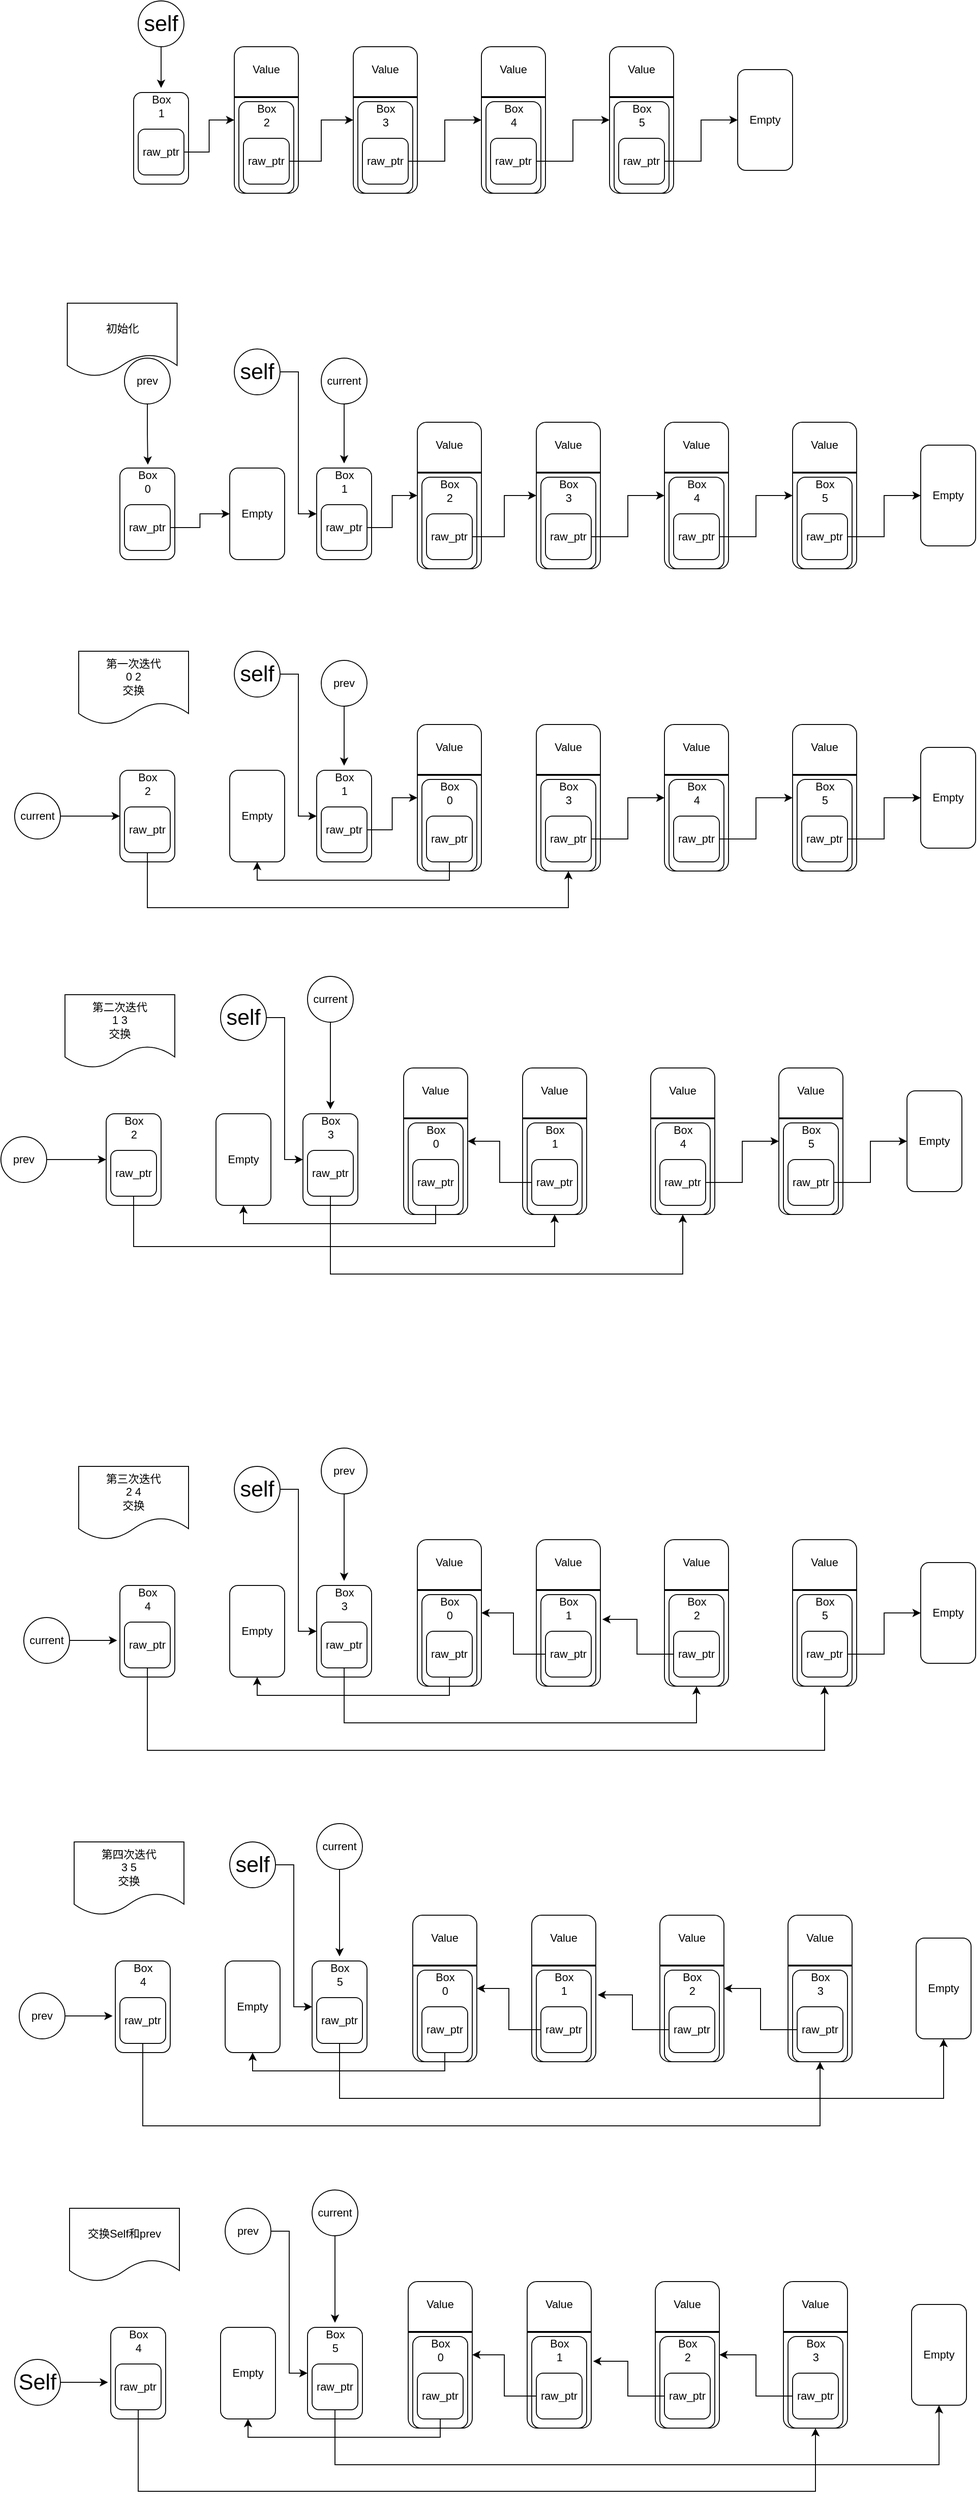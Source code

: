 <mxfile version="21.7.2" type="github">
  <diagram name="第 1 页" id="kmuNRWYoH8cKrCsX6FD8">
    <mxGraphModel dx="2074" dy="1114" grid="1" gridSize="10" guides="1" tooltips="1" connect="1" arrows="1" fold="1" page="1" pageScale="1" pageWidth="1169" pageHeight="1654" math="0" shadow="0">
      <root>
        <mxCell id="0" />
        <mxCell id="1" parent="0" />
        <mxCell id="2" value="" style="rounded=1;whiteSpace=wrap;html=1;" parent="1" vertex="1">
          <mxGeometry x="190" y="270" width="60" height="100" as="geometry" />
        </mxCell>
        <mxCell id="3" style="edgeStyle=orthogonalEdgeStyle;rounded=0;orthogonalLoop=1;jettySize=auto;html=1;entryX=0;entryY=0.5;entryDx=0;entryDy=0;" parent="1" source="4" target="6" edge="1">
          <mxGeometry relative="1" as="geometry" />
        </mxCell>
        <mxCell id="4" value="raw_ptr" style="rounded=1;whiteSpace=wrap;html=1;" parent="1" vertex="1">
          <mxGeometry x="195" y="310" width="50" height="50" as="geometry" />
        </mxCell>
        <mxCell id="5" value="&lt;div&gt;Box&lt;/div&gt;&lt;div&gt;1&lt;/div&gt;" style="text;html=1;align=center;verticalAlign=middle;resizable=0;points=[];autosize=1;strokeColor=none;fillColor=none;" parent="1" vertex="1">
          <mxGeometry x="200" y="265" width="40" height="40" as="geometry" />
        </mxCell>
        <mxCell id="6" value="" style="rounded=1;whiteSpace=wrap;html=1;" parent="1" vertex="1">
          <mxGeometry x="300" y="220" width="70" height="160" as="geometry" />
        </mxCell>
        <mxCell id="7" value="" style="rounded=1;whiteSpace=wrap;html=1;" parent="1" vertex="1">
          <mxGeometry x="305" y="280" width="60" height="100" as="geometry" />
        </mxCell>
        <mxCell id="8" style="edgeStyle=orthogonalEdgeStyle;rounded=0;orthogonalLoop=1;jettySize=auto;html=1;entryX=0;entryY=0.5;entryDx=0;entryDy=0;" parent="1" source="9" target="13" edge="1">
          <mxGeometry relative="1" as="geometry" />
        </mxCell>
        <mxCell id="9" value="raw_ptr" style="rounded=1;whiteSpace=wrap;html=1;" parent="1" vertex="1">
          <mxGeometry x="310" y="320" width="50" height="50" as="geometry" />
        </mxCell>
        <mxCell id="10" value="&lt;div&gt;Box&lt;/div&gt;2" style="text;html=1;align=center;verticalAlign=middle;resizable=0;points=[];autosize=1;strokeColor=none;fillColor=none;" parent="1" vertex="1">
          <mxGeometry x="315" y="275" width="40" height="40" as="geometry" />
        </mxCell>
        <mxCell id="11" value="" style="line;strokeWidth=2;html=1;" parent="1" vertex="1">
          <mxGeometry x="300" y="270" width="70" height="10" as="geometry" />
        </mxCell>
        <mxCell id="12" value="Value" style="text;html=1;strokeColor=none;fillColor=none;align=center;verticalAlign=middle;whiteSpace=wrap;rounded=0;" parent="1" vertex="1">
          <mxGeometry x="305" y="230" width="60" height="30" as="geometry" />
        </mxCell>
        <mxCell id="13" value="" style="rounded=1;whiteSpace=wrap;html=1;" parent="1" vertex="1">
          <mxGeometry x="430" y="220" width="70" height="160" as="geometry" />
        </mxCell>
        <mxCell id="14" value="" style="rounded=1;whiteSpace=wrap;html=1;" parent="1" vertex="1">
          <mxGeometry x="435" y="280" width="60" height="100" as="geometry" />
        </mxCell>
        <mxCell id="15" style="edgeStyle=orthogonalEdgeStyle;rounded=0;orthogonalLoop=1;jettySize=auto;html=1;entryX=0;entryY=0.5;entryDx=0;entryDy=0;" parent="1" source="16" target="20" edge="1">
          <mxGeometry relative="1" as="geometry" />
        </mxCell>
        <mxCell id="16" value="raw_ptr" style="rounded=1;whiteSpace=wrap;html=1;" parent="1" vertex="1">
          <mxGeometry x="440" y="320" width="50" height="50" as="geometry" />
        </mxCell>
        <mxCell id="17" value="&lt;div&gt;Box&lt;/div&gt;&lt;div&gt;3&lt;/div&gt;" style="text;html=1;align=center;verticalAlign=middle;resizable=0;points=[];autosize=1;strokeColor=none;fillColor=none;" parent="1" vertex="1">
          <mxGeometry x="445" y="275" width="40" height="40" as="geometry" />
        </mxCell>
        <mxCell id="18" value="" style="line;strokeWidth=2;html=1;" parent="1" vertex="1">
          <mxGeometry x="430" y="270" width="70" height="10" as="geometry" />
        </mxCell>
        <mxCell id="19" value="Value" style="text;html=1;strokeColor=none;fillColor=none;align=center;verticalAlign=middle;whiteSpace=wrap;rounded=0;" parent="1" vertex="1">
          <mxGeometry x="435" y="230" width="60" height="30" as="geometry" />
        </mxCell>
        <mxCell id="20" value="" style="rounded=1;whiteSpace=wrap;html=1;" parent="1" vertex="1">
          <mxGeometry x="570" y="220" width="70" height="160" as="geometry" />
        </mxCell>
        <mxCell id="21" value="" style="rounded=1;whiteSpace=wrap;html=1;" parent="1" vertex="1">
          <mxGeometry x="575" y="280" width="60" height="100" as="geometry" />
        </mxCell>
        <mxCell id="22" style="edgeStyle=orthogonalEdgeStyle;rounded=0;orthogonalLoop=1;jettySize=auto;html=1;entryX=0;entryY=0.5;entryDx=0;entryDy=0;" parent="1" source="23" target="27" edge="1">
          <mxGeometry relative="1" as="geometry" />
        </mxCell>
        <mxCell id="23" value="raw_ptr" style="rounded=1;whiteSpace=wrap;html=1;" parent="1" vertex="1">
          <mxGeometry x="580" y="320" width="50" height="50" as="geometry" />
        </mxCell>
        <mxCell id="24" value="&lt;div&gt;Box&lt;/div&gt;4" style="text;html=1;align=center;verticalAlign=middle;resizable=0;points=[];autosize=1;strokeColor=none;fillColor=none;" parent="1" vertex="1">
          <mxGeometry x="585" y="275" width="40" height="40" as="geometry" />
        </mxCell>
        <mxCell id="25" value="" style="line;strokeWidth=2;html=1;" parent="1" vertex="1">
          <mxGeometry x="570" y="270" width="70" height="10" as="geometry" />
        </mxCell>
        <mxCell id="26" value="Value" style="text;html=1;strokeColor=none;fillColor=none;align=center;verticalAlign=middle;whiteSpace=wrap;rounded=0;" parent="1" vertex="1">
          <mxGeometry x="575" y="230" width="60" height="30" as="geometry" />
        </mxCell>
        <mxCell id="27" value="" style="rounded=1;whiteSpace=wrap;html=1;" parent="1" vertex="1">
          <mxGeometry x="710" y="220" width="70" height="160" as="geometry" />
        </mxCell>
        <mxCell id="28" value="" style="rounded=1;whiteSpace=wrap;html=1;" parent="1" vertex="1">
          <mxGeometry x="715" y="280" width="60" height="100" as="geometry" />
        </mxCell>
        <mxCell id="29" style="edgeStyle=orthogonalEdgeStyle;rounded=0;orthogonalLoop=1;jettySize=auto;html=1;entryX=0;entryY=0.5;entryDx=0;entryDy=0;" parent="1" source="30" target="34" edge="1">
          <mxGeometry relative="1" as="geometry" />
        </mxCell>
        <mxCell id="30" value="raw_ptr" style="rounded=1;whiteSpace=wrap;html=1;" parent="1" vertex="1">
          <mxGeometry x="720" y="320" width="50" height="50" as="geometry" />
        </mxCell>
        <mxCell id="31" value="&lt;div&gt;Box&lt;/div&gt;5" style="text;html=1;align=center;verticalAlign=middle;resizable=0;points=[];autosize=1;strokeColor=none;fillColor=none;" parent="1" vertex="1">
          <mxGeometry x="725" y="275" width="40" height="40" as="geometry" />
        </mxCell>
        <mxCell id="32" value="" style="line;strokeWidth=2;html=1;" parent="1" vertex="1">
          <mxGeometry x="710" y="270" width="70" height="10" as="geometry" />
        </mxCell>
        <mxCell id="33" value="Value" style="text;html=1;strokeColor=none;fillColor=none;align=center;verticalAlign=middle;whiteSpace=wrap;rounded=0;" parent="1" vertex="1">
          <mxGeometry x="715" y="230" width="60" height="30" as="geometry" />
        </mxCell>
        <mxCell id="34" value="Empty" style="rounded=1;whiteSpace=wrap;html=1;" parent="1" vertex="1">
          <mxGeometry x="850" y="245" width="60" height="110" as="geometry" />
        </mxCell>
        <mxCell id="81" value="" style="edgeStyle=orthogonalEdgeStyle;rounded=0;orthogonalLoop=1;jettySize=auto;html=1;" parent="1" source="82" target="5" edge="1">
          <mxGeometry relative="1" as="geometry" />
        </mxCell>
        <mxCell id="82" value="&lt;font style=&quot;font-size: 24px;&quot;&gt;self&lt;/font&gt;" style="ellipse;whiteSpace=wrap;html=1;aspect=fixed;" parent="1" vertex="1">
          <mxGeometry x="195" y="170" width="50" height="50" as="geometry" />
        </mxCell>
        <mxCell id="df_Jr-iMPG1Y2lYx7abm-87" value="" style="rounded=1;whiteSpace=wrap;html=1;" parent="1" vertex="1">
          <mxGeometry x="390" y="680" width="60" height="100" as="geometry" />
        </mxCell>
        <mxCell id="df_Jr-iMPG1Y2lYx7abm-88" style="edgeStyle=orthogonalEdgeStyle;rounded=0;orthogonalLoop=1;jettySize=auto;html=1;entryX=0;entryY=0.5;entryDx=0;entryDy=0;" parent="1" source="df_Jr-iMPG1Y2lYx7abm-89" target="df_Jr-iMPG1Y2lYx7abm-91" edge="1">
          <mxGeometry relative="1" as="geometry" />
        </mxCell>
        <mxCell id="df_Jr-iMPG1Y2lYx7abm-89" value="raw_ptr" style="rounded=1;whiteSpace=wrap;html=1;" parent="1" vertex="1">
          <mxGeometry x="395" y="720" width="50" height="50" as="geometry" />
        </mxCell>
        <mxCell id="df_Jr-iMPG1Y2lYx7abm-90" value="&lt;div&gt;Box&lt;/div&gt;1" style="text;html=1;align=center;verticalAlign=middle;resizable=0;points=[];autosize=1;strokeColor=none;fillColor=none;" parent="1" vertex="1">
          <mxGeometry x="400" y="675" width="40" height="40" as="geometry" />
        </mxCell>
        <mxCell id="df_Jr-iMPG1Y2lYx7abm-91" value="" style="rounded=1;whiteSpace=wrap;html=1;" parent="1" vertex="1">
          <mxGeometry x="500" y="630" width="70" height="160" as="geometry" />
        </mxCell>
        <mxCell id="df_Jr-iMPG1Y2lYx7abm-92" value="" style="rounded=1;whiteSpace=wrap;html=1;" parent="1" vertex="1">
          <mxGeometry x="505" y="690" width="60" height="100" as="geometry" />
        </mxCell>
        <mxCell id="df_Jr-iMPG1Y2lYx7abm-93" style="edgeStyle=orthogonalEdgeStyle;rounded=0;orthogonalLoop=1;jettySize=auto;html=1;entryX=0;entryY=0.5;entryDx=0;entryDy=0;" parent="1" source="df_Jr-iMPG1Y2lYx7abm-94" target="df_Jr-iMPG1Y2lYx7abm-98" edge="1">
          <mxGeometry relative="1" as="geometry" />
        </mxCell>
        <mxCell id="df_Jr-iMPG1Y2lYx7abm-94" value="raw_ptr" style="rounded=1;whiteSpace=wrap;html=1;" parent="1" vertex="1">
          <mxGeometry x="510" y="730" width="50" height="50" as="geometry" />
        </mxCell>
        <mxCell id="df_Jr-iMPG1Y2lYx7abm-95" value="&lt;div&gt;Box&lt;/div&gt;&lt;div&gt;2&lt;br&gt;&lt;/div&gt;" style="text;html=1;align=center;verticalAlign=middle;resizable=0;points=[];autosize=1;strokeColor=none;fillColor=none;" parent="1" vertex="1">
          <mxGeometry x="515" y="685" width="40" height="40" as="geometry" />
        </mxCell>
        <mxCell id="df_Jr-iMPG1Y2lYx7abm-96" value="" style="line;strokeWidth=2;html=1;" parent="1" vertex="1">
          <mxGeometry x="500" y="680" width="70" height="10" as="geometry" />
        </mxCell>
        <mxCell id="df_Jr-iMPG1Y2lYx7abm-97" value="Value" style="text;html=1;strokeColor=none;fillColor=none;align=center;verticalAlign=middle;whiteSpace=wrap;rounded=0;" parent="1" vertex="1">
          <mxGeometry x="505" y="640" width="60" height="30" as="geometry" />
        </mxCell>
        <mxCell id="df_Jr-iMPG1Y2lYx7abm-98" value="" style="rounded=1;whiteSpace=wrap;html=1;" parent="1" vertex="1">
          <mxGeometry x="630" y="630" width="70" height="160" as="geometry" />
        </mxCell>
        <mxCell id="df_Jr-iMPG1Y2lYx7abm-99" value="" style="rounded=1;whiteSpace=wrap;html=1;" parent="1" vertex="1">
          <mxGeometry x="635" y="690" width="60" height="100" as="geometry" />
        </mxCell>
        <mxCell id="df_Jr-iMPG1Y2lYx7abm-100" style="edgeStyle=orthogonalEdgeStyle;rounded=0;orthogonalLoop=1;jettySize=auto;html=1;entryX=0;entryY=0.5;entryDx=0;entryDy=0;" parent="1" source="df_Jr-iMPG1Y2lYx7abm-101" target="df_Jr-iMPG1Y2lYx7abm-105" edge="1">
          <mxGeometry relative="1" as="geometry" />
        </mxCell>
        <mxCell id="df_Jr-iMPG1Y2lYx7abm-101" value="raw_ptr" style="rounded=1;whiteSpace=wrap;html=1;" parent="1" vertex="1">
          <mxGeometry x="640" y="730" width="50" height="50" as="geometry" />
        </mxCell>
        <mxCell id="df_Jr-iMPG1Y2lYx7abm-102" value="&lt;div&gt;Box&lt;/div&gt;&lt;div&gt;3&lt;br&gt;&lt;/div&gt;" style="text;html=1;align=center;verticalAlign=middle;resizable=0;points=[];autosize=1;strokeColor=none;fillColor=none;" parent="1" vertex="1">
          <mxGeometry x="645" y="685" width="40" height="40" as="geometry" />
        </mxCell>
        <mxCell id="df_Jr-iMPG1Y2lYx7abm-103" value="" style="line;strokeWidth=2;html=1;" parent="1" vertex="1">
          <mxGeometry x="630" y="680" width="70" height="10" as="geometry" />
        </mxCell>
        <mxCell id="df_Jr-iMPG1Y2lYx7abm-104" value="Value" style="text;html=1;strokeColor=none;fillColor=none;align=center;verticalAlign=middle;whiteSpace=wrap;rounded=0;" parent="1" vertex="1">
          <mxGeometry x="635" y="640" width="60" height="30" as="geometry" />
        </mxCell>
        <mxCell id="df_Jr-iMPG1Y2lYx7abm-105" value="" style="rounded=1;whiteSpace=wrap;html=1;" parent="1" vertex="1">
          <mxGeometry x="770" y="630" width="70" height="160" as="geometry" />
        </mxCell>
        <mxCell id="df_Jr-iMPG1Y2lYx7abm-106" value="" style="rounded=1;whiteSpace=wrap;html=1;" parent="1" vertex="1">
          <mxGeometry x="775" y="690" width="60" height="100" as="geometry" />
        </mxCell>
        <mxCell id="df_Jr-iMPG1Y2lYx7abm-107" style="edgeStyle=orthogonalEdgeStyle;rounded=0;orthogonalLoop=1;jettySize=auto;html=1;entryX=0;entryY=0.5;entryDx=0;entryDy=0;" parent="1" source="df_Jr-iMPG1Y2lYx7abm-108" target="df_Jr-iMPG1Y2lYx7abm-112" edge="1">
          <mxGeometry relative="1" as="geometry" />
        </mxCell>
        <mxCell id="df_Jr-iMPG1Y2lYx7abm-108" value="raw_ptr" style="rounded=1;whiteSpace=wrap;html=1;" parent="1" vertex="1">
          <mxGeometry x="780" y="730" width="50" height="50" as="geometry" />
        </mxCell>
        <mxCell id="df_Jr-iMPG1Y2lYx7abm-109" value="&lt;div&gt;Box&lt;/div&gt;&lt;div&gt;4&lt;br&gt;&lt;/div&gt;" style="text;html=1;align=center;verticalAlign=middle;resizable=0;points=[];autosize=1;strokeColor=none;fillColor=none;" parent="1" vertex="1">
          <mxGeometry x="785" y="685" width="40" height="40" as="geometry" />
        </mxCell>
        <mxCell id="df_Jr-iMPG1Y2lYx7abm-110" value="" style="line;strokeWidth=2;html=1;" parent="1" vertex="1">
          <mxGeometry x="770" y="680" width="70" height="10" as="geometry" />
        </mxCell>
        <mxCell id="df_Jr-iMPG1Y2lYx7abm-111" value="Value" style="text;html=1;strokeColor=none;fillColor=none;align=center;verticalAlign=middle;whiteSpace=wrap;rounded=0;" parent="1" vertex="1">
          <mxGeometry x="775" y="640" width="60" height="30" as="geometry" />
        </mxCell>
        <mxCell id="df_Jr-iMPG1Y2lYx7abm-112" value="" style="rounded=1;whiteSpace=wrap;html=1;" parent="1" vertex="1">
          <mxGeometry x="910" y="630" width="70" height="160" as="geometry" />
        </mxCell>
        <mxCell id="df_Jr-iMPG1Y2lYx7abm-113" value="" style="rounded=1;whiteSpace=wrap;html=1;" parent="1" vertex="1">
          <mxGeometry x="915" y="690" width="60" height="100" as="geometry" />
        </mxCell>
        <mxCell id="df_Jr-iMPG1Y2lYx7abm-114" style="edgeStyle=orthogonalEdgeStyle;rounded=0;orthogonalLoop=1;jettySize=auto;html=1;entryX=0;entryY=0.5;entryDx=0;entryDy=0;" parent="1" source="df_Jr-iMPG1Y2lYx7abm-115" target="df_Jr-iMPG1Y2lYx7abm-119" edge="1">
          <mxGeometry relative="1" as="geometry" />
        </mxCell>
        <mxCell id="df_Jr-iMPG1Y2lYx7abm-115" value="raw_ptr" style="rounded=1;whiteSpace=wrap;html=1;" parent="1" vertex="1">
          <mxGeometry x="920" y="730" width="50" height="50" as="geometry" />
        </mxCell>
        <mxCell id="df_Jr-iMPG1Y2lYx7abm-116" value="&lt;div&gt;Box&lt;/div&gt;&lt;div&gt;5&lt;br&gt;&lt;/div&gt;" style="text;html=1;align=center;verticalAlign=middle;resizable=0;points=[];autosize=1;strokeColor=none;fillColor=none;" parent="1" vertex="1">
          <mxGeometry x="925" y="685" width="40" height="40" as="geometry" />
        </mxCell>
        <mxCell id="df_Jr-iMPG1Y2lYx7abm-117" value="" style="line;strokeWidth=2;html=1;" parent="1" vertex="1">
          <mxGeometry x="910" y="680" width="70" height="10" as="geometry" />
        </mxCell>
        <mxCell id="df_Jr-iMPG1Y2lYx7abm-118" value="Value" style="text;html=1;strokeColor=none;fillColor=none;align=center;verticalAlign=middle;whiteSpace=wrap;rounded=0;" parent="1" vertex="1">
          <mxGeometry x="915" y="640" width="60" height="30" as="geometry" />
        </mxCell>
        <mxCell id="df_Jr-iMPG1Y2lYx7abm-119" value="Empty" style="rounded=1;whiteSpace=wrap;html=1;" parent="1" vertex="1">
          <mxGeometry x="1050" y="655" width="60" height="110" as="geometry" />
        </mxCell>
        <mxCell id="df_Jr-iMPG1Y2lYx7abm-120" value="" style="edgeStyle=orthogonalEdgeStyle;rounded=0;orthogonalLoop=1;jettySize=auto;html=1;" parent="1" source="df_Jr-iMPG1Y2lYx7abm-121" target="df_Jr-iMPG1Y2lYx7abm-90" edge="1">
          <mxGeometry relative="1" as="geometry" />
        </mxCell>
        <mxCell id="df_Jr-iMPG1Y2lYx7abm-121" value="current" style="ellipse;whiteSpace=wrap;html=1;aspect=fixed;" parent="1" vertex="1">
          <mxGeometry x="395" y="560" width="50" height="50" as="geometry" />
        </mxCell>
        <mxCell id="df_Jr-iMPG1Y2lYx7abm-124" value="Empty" style="rounded=1;whiteSpace=wrap;html=1;" parent="1" vertex="1">
          <mxGeometry x="295" y="680" width="60" height="100" as="geometry" />
        </mxCell>
        <mxCell id="df_Jr-iMPG1Y2lYx7abm-130" style="edgeStyle=orthogonalEdgeStyle;rounded=0;orthogonalLoop=1;jettySize=auto;html=1;entryX=0.513;entryY=0.033;entryDx=0;entryDy=0;entryPerimeter=0;" parent="1" source="df_Jr-iMPG1Y2lYx7abm-125" target="df_Jr-iMPG1Y2lYx7abm-128" edge="1">
          <mxGeometry relative="1" as="geometry" />
        </mxCell>
        <mxCell id="df_Jr-iMPG1Y2lYx7abm-125" value="prev" style="ellipse;whiteSpace=wrap;html=1;aspect=fixed;" parent="1" vertex="1">
          <mxGeometry x="180" y="560" width="50" height="50" as="geometry" />
        </mxCell>
        <mxCell id="df_Jr-iMPG1Y2lYx7abm-126" value="" style="rounded=1;whiteSpace=wrap;html=1;" parent="1" vertex="1">
          <mxGeometry x="175" y="680" width="60" height="100" as="geometry" />
        </mxCell>
        <mxCell id="df_Jr-iMPG1Y2lYx7abm-129" style="edgeStyle=orthogonalEdgeStyle;rounded=0;orthogonalLoop=1;jettySize=auto;html=1;entryX=0;entryY=0.5;entryDx=0;entryDy=0;" parent="1" source="df_Jr-iMPG1Y2lYx7abm-127" target="df_Jr-iMPG1Y2lYx7abm-124" edge="1">
          <mxGeometry relative="1" as="geometry" />
        </mxCell>
        <mxCell id="df_Jr-iMPG1Y2lYx7abm-127" value="raw_ptr" style="rounded=1;whiteSpace=wrap;html=1;" parent="1" vertex="1">
          <mxGeometry x="180" y="720" width="50" height="50" as="geometry" />
        </mxCell>
        <mxCell id="df_Jr-iMPG1Y2lYx7abm-128" value="&lt;div&gt;Box&lt;/div&gt;&lt;div&gt;0&lt;br&gt;&lt;/div&gt;" style="text;html=1;align=center;verticalAlign=middle;resizable=0;points=[];autosize=1;strokeColor=none;fillColor=none;" parent="1" vertex="1">
          <mxGeometry x="185" y="675" width="40" height="40" as="geometry" />
        </mxCell>
        <mxCell id="df_Jr-iMPG1Y2lYx7abm-176" style="edgeStyle=orthogonalEdgeStyle;rounded=0;orthogonalLoop=1;jettySize=auto;html=1;entryX=0;entryY=0.5;entryDx=0;entryDy=0;" parent="1" source="df_Jr-iMPG1Y2lYx7abm-175" target="df_Jr-iMPG1Y2lYx7abm-87" edge="1">
          <mxGeometry relative="1" as="geometry" />
        </mxCell>
        <mxCell id="df_Jr-iMPG1Y2lYx7abm-175" value="&lt;font style=&quot;font-size: 24px;&quot;&gt;self&lt;/font&gt;" style="ellipse;whiteSpace=wrap;html=1;aspect=fixed;" parent="1" vertex="1">
          <mxGeometry x="300" y="550" width="50" height="50" as="geometry" />
        </mxCell>
        <mxCell id="df_Jr-iMPG1Y2lYx7abm-177" value="" style="rounded=1;whiteSpace=wrap;html=1;" parent="1" vertex="1">
          <mxGeometry x="390" y="1010" width="60" height="100" as="geometry" />
        </mxCell>
        <mxCell id="df_Jr-iMPG1Y2lYx7abm-453" style="edgeStyle=orthogonalEdgeStyle;rounded=0;orthogonalLoop=1;jettySize=auto;html=1;entryX=0;entryY=0.5;entryDx=0;entryDy=0;" parent="1" source="df_Jr-iMPG1Y2lYx7abm-179" target="df_Jr-iMPG1Y2lYx7abm-181" edge="1">
          <mxGeometry relative="1" as="geometry" />
        </mxCell>
        <mxCell id="df_Jr-iMPG1Y2lYx7abm-179" value="raw_ptr" style="rounded=1;whiteSpace=wrap;html=1;" parent="1" vertex="1">
          <mxGeometry x="395" y="1050" width="50" height="50" as="geometry" />
        </mxCell>
        <mxCell id="df_Jr-iMPG1Y2lYx7abm-180" value="&lt;div&gt;Box&lt;/div&gt;1" style="text;html=1;align=center;verticalAlign=middle;resizable=0;points=[];autosize=1;strokeColor=none;fillColor=none;" parent="1" vertex="1">
          <mxGeometry x="400" y="1005" width="40" height="40" as="geometry" />
        </mxCell>
        <mxCell id="df_Jr-iMPG1Y2lYx7abm-181" value="" style="rounded=1;whiteSpace=wrap;html=1;" parent="1" vertex="1">
          <mxGeometry x="500" y="960" width="70" height="160" as="geometry" />
        </mxCell>
        <mxCell id="df_Jr-iMPG1Y2lYx7abm-182" value="" style="rounded=1;whiteSpace=wrap;html=1;" parent="1" vertex="1">
          <mxGeometry x="505" y="1020" width="60" height="100" as="geometry" />
        </mxCell>
        <mxCell id="df_Jr-iMPG1Y2lYx7abm-454" style="edgeStyle=orthogonalEdgeStyle;rounded=0;orthogonalLoop=1;jettySize=auto;html=1;entryX=0.5;entryY=1;entryDx=0;entryDy=0;" parent="1" source="df_Jr-iMPG1Y2lYx7abm-184" target="df_Jr-iMPG1Y2lYx7abm-214" edge="1">
          <mxGeometry relative="1" as="geometry">
            <Array as="points">
              <mxPoint x="535" y="1130" />
              <mxPoint x="325" y="1130" />
            </Array>
          </mxGeometry>
        </mxCell>
        <mxCell id="df_Jr-iMPG1Y2lYx7abm-184" value="raw_ptr" style="rounded=1;whiteSpace=wrap;html=1;" parent="1" vertex="1">
          <mxGeometry x="510" y="1060" width="50" height="50" as="geometry" />
        </mxCell>
        <mxCell id="df_Jr-iMPG1Y2lYx7abm-185" value="&lt;div&gt;Box&lt;/div&gt;0" style="text;html=1;align=center;verticalAlign=middle;resizable=0;points=[];autosize=1;strokeColor=none;fillColor=none;" parent="1" vertex="1">
          <mxGeometry x="515" y="1015" width="40" height="40" as="geometry" />
        </mxCell>
        <mxCell id="df_Jr-iMPG1Y2lYx7abm-186" value="" style="line;strokeWidth=2;html=1;" parent="1" vertex="1">
          <mxGeometry x="500" y="1010" width="70" height="10" as="geometry" />
        </mxCell>
        <mxCell id="df_Jr-iMPG1Y2lYx7abm-187" value="Value" style="text;html=1;strokeColor=none;fillColor=none;align=center;verticalAlign=middle;whiteSpace=wrap;rounded=0;" parent="1" vertex="1">
          <mxGeometry x="505" y="970" width="60" height="30" as="geometry" />
        </mxCell>
        <mxCell id="df_Jr-iMPG1Y2lYx7abm-188" value="" style="rounded=1;whiteSpace=wrap;html=1;" parent="1" vertex="1">
          <mxGeometry x="630" y="960" width="70" height="160" as="geometry" />
        </mxCell>
        <mxCell id="df_Jr-iMPG1Y2lYx7abm-189" value="" style="rounded=1;whiteSpace=wrap;html=1;" parent="1" vertex="1">
          <mxGeometry x="635" y="1020" width="60" height="100" as="geometry" />
        </mxCell>
        <mxCell id="df_Jr-iMPG1Y2lYx7abm-190" style="edgeStyle=orthogonalEdgeStyle;rounded=0;orthogonalLoop=1;jettySize=auto;html=1;entryX=0;entryY=0.5;entryDx=0;entryDy=0;" parent="1" source="df_Jr-iMPG1Y2lYx7abm-191" target="df_Jr-iMPG1Y2lYx7abm-195" edge="1">
          <mxGeometry relative="1" as="geometry" />
        </mxCell>
        <mxCell id="df_Jr-iMPG1Y2lYx7abm-191" value="raw_ptr" style="rounded=1;whiteSpace=wrap;html=1;" parent="1" vertex="1">
          <mxGeometry x="640" y="1060" width="50" height="50" as="geometry" />
        </mxCell>
        <mxCell id="df_Jr-iMPG1Y2lYx7abm-192" value="&lt;div&gt;Box&lt;/div&gt;&lt;div&gt;3&lt;br&gt;&lt;/div&gt;" style="text;html=1;align=center;verticalAlign=middle;resizable=0;points=[];autosize=1;strokeColor=none;fillColor=none;" parent="1" vertex="1">
          <mxGeometry x="645" y="1015" width="40" height="40" as="geometry" />
        </mxCell>
        <mxCell id="df_Jr-iMPG1Y2lYx7abm-193" value="" style="line;strokeWidth=2;html=1;" parent="1" vertex="1">
          <mxGeometry x="630" y="1010" width="70" height="10" as="geometry" />
        </mxCell>
        <mxCell id="df_Jr-iMPG1Y2lYx7abm-194" value="Value" style="text;html=1;strokeColor=none;fillColor=none;align=center;verticalAlign=middle;whiteSpace=wrap;rounded=0;" parent="1" vertex="1">
          <mxGeometry x="635" y="970" width="60" height="30" as="geometry" />
        </mxCell>
        <mxCell id="df_Jr-iMPG1Y2lYx7abm-195" value="" style="rounded=1;whiteSpace=wrap;html=1;" parent="1" vertex="1">
          <mxGeometry x="770" y="960" width="70" height="160" as="geometry" />
        </mxCell>
        <mxCell id="df_Jr-iMPG1Y2lYx7abm-196" value="" style="rounded=1;whiteSpace=wrap;html=1;" parent="1" vertex="1">
          <mxGeometry x="775" y="1020" width="60" height="100" as="geometry" />
        </mxCell>
        <mxCell id="df_Jr-iMPG1Y2lYx7abm-197" style="edgeStyle=orthogonalEdgeStyle;rounded=0;orthogonalLoop=1;jettySize=auto;html=1;entryX=0;entryY=0.5;entryDx=0;entryDy=0;" parent="1" source="df_Jr-iMPG1Y2lYx7abm-198" target="df_Jr-iMPG1Y2lYx7abm-202" edge="1">
          <mxGeometry relative="1" as="geometry" />
        </mxCell>
        <mxCell id="df_Jr-iMPG1Y2lYx7abm-198" value="raw_ptr" style="rounded=1;whiteSpace=wrap;html=1;" parent="1" vertex="1">
          <mxGeometry x="780" y="1060" width="50" height="50" as="geometry" />
        </mxCell>
        <mxCell id="df_Jr-iMPG1Y2lYx7abm-199" value="&lt;div&gt;Box&lt;/div&gt;&lt;div&gt;4&lt;br&gt;&lt;/div&gt;" style="text;html=1;align=center;verticalAlign=middle;resizable=0;points=[];autosize=1;strokeColor=none;fillColor=none;" parent="1" vertex="1">
          <mxGeometry x="785" y="1015" width="40" height="40" as="geometry" />
        </mxCell>
        <mxCell id="df_Jr-iMPG1Y2lYx7abm-200" value="" style="line;strokeWidth=2;html=1;" parent="1" vertex="1">
          <mxGeometry x="770" y="1010" width="70" height="10" as="geometry" />
        </mxCell>
        <mxCell id="df_Jr-iMPG1Y2lYx7abm-201" value="Value" style="text;html=1;strokeColor=none;fillColor=none;align=center;verticalAlign=middle;whiteSpace=wrap;rounded=0;" parent="1" vertex="1">
          <mxGeometry x="775" y="970" width="60" height="30" as="geometry" />
        </mxCell>
        <mxCell id="df_Jr-iMPG1Y2lYx7abm-202" value="" style="rounded=1;whiteSpace=wrap;html=1;" parent="1" vertex="1">
          <mxGeometry x="910" y="960" width="70" height="160" as="geometry" />
        </mxCell>
        <mxCell id="df_Jr-iMPG1Y2lYx7abm-203" value="" style="rounded=1;whiteSpace=wrap;html=1;" parent="1" vertex="1">
          <mxGeometry x="915" y="1020" width="60" height="100" as="geometry" />
        </mxCell>
        <mxCell id="df_Jr-iMPG1Y2lYx7abm-204" style="edgeStyle=orthogonalEdgeStyle;rounded=0;orthogonalLoop=1;jettySize=auto;html=1;entryX=0;entryY=0.5;entryDx=0;entryDy=0;" parent="1" source="df_Jr-iMPG1Y2lYx7abm-205" target="df_Jr-iMPG1Y2lYx7abm-209" edge="1">
          <mxGeometry relative="1" as="geometry" />
        </mxCell>
        <mxCell id="df_Jr-iMPG1Y2lYx7abm-205" value="raw_ptr" style="rounded=1;whiteSpace=wrap;html=1;" parent="1" vertex="1">
          <mxGeometry x="920" y="1060" width="50" height="50" as="geometry" />
        </mxCell>
        <mxCell id="df_Jr-iMPG1Y2lYx7abm-206" value="&lt;div&gt;Box&lt;/div&gt;&lt;div&gt;5&lt;br&gt;&lt;/div&gt;" style="text;html=1;align=center;verticalAlign=middle;resizable=0;points=[];autosize=1;strokeColor=none;fillColor=none;" parent="1" vertex="1">
          <mxGeometry x="925" y="1015" width="40" height="40" as="geometry" />
        </mxCell>
        <mxCell id="df_Jr-iMPG1Y2lYx7abm-207" value="" style="line;strokeWidth=2;html=1;" parent="1" vertex="1">
          <mxGeometry x="910" y="1010" width="70" height="10" as="geometry" />
        </mxCell>
        <mxCell id="df_Jr-iMPG1Y2lYx7abm-208" value="Value" style="text;html=1;strokeColor=none;fillColor=none;align=center;verticalAlign=middle;whiteSpace=wrap;rounded=0;" parent="1" vertex="1">
          <mxGeometry x="915" y="970" width="60" height="30" as="geometry" />
        </mxCell>
        <mxCell id="df_Jr-iMPG1Y2lYx7abm-209" value="Empty" style="rounded=1;whiteSpace=wrap;html=1;" parent="1" vertex="1">
          <mxGeometry x="1050" y="985" width="60" height="110" as="geometry" />
        </mxCell>
        <mxCell id="df_Jr-iMPG1Y2lYx7abm-210" value="" style="edgeStyle=orthogonalEdgeStyle;rounded=0;orthogonalLoop=1;jettySize=auto;html=1;" parent="1" source="df_Jr-iMPG1Y2lYx7abm-211" target="df_Jr-iMPG1Y2lYx7abm-180" edge="1">
          <mxGeometry relative="1" as="geometry" />
        </mxCell>
        <mxCell id="df_Jr-iMPG1Y2lYx7abm-211" value="prev" style="ellipse;whiteSpace=wrap;html=1;aspect=fixed;" parent="1" vertex="1">
          <mxGeometry x="395" y="890" width="50" height="50" as="geometry" />
        </mxCell>
        <mxCell id="df_Jr-iMPG1Y2lYx7abm-459" style="edgeStyle=orthogonalEdgeStyle;rounded=0;orthogonalLoop=1;jettySize=auto;html=1;entryX=0;entryY=0.5;entryDx=0;entryDy=0;" parent="1" source="df_Jr-iMPG1Y2lYx7abm-213" target="df_Jr-iMPG1Y2lYx7abm-217" edge="1">
          <mxGeometry relative="1" as="geometry" />
        </mxCell>
        <mxCell id="df_Jr-iMPG1Y2lYx7abm-213" value="current" style="ellipse;whiteSpace=wrap;html=1;aspect=fixed;" parent="1" vertex="1">
          <mxGeometry x="60" y="1035" width="50" height="50" as="geometry" />
        </mxCell>
        <mxCell id="df_Jr-iMPG1Y2lYx7abm-214" value="Empty" style="rounded=1;whiteSpace=wrap;html=1;" parent="1" vertex="1">
          <mxGeometry x="295" y="1010" width="60" height="100" as="geometry" />
        </mxCell>
        <mxCell id="df_Jr-iMPG1Y2lYx7abm-217" value="" style="rounded=1;whiteSpace=wrap;html=1;" parent="1" vertex="1">
          <mxGeometry x="175" y="1010" width="60" height="100" as="geometry" />
        </mxCell>
        <mxCell id="df_Jr-iMPG1Y2lYx7abm-458" style="edgeStyle=orthogonalEdgeStyle;rounded=0;orthogonalLoop=1;jettySize=auto;html=1;entryX=0.5;entryY=1;entryDx=0;entryDy=0;" parent="1" source="df_Jr-iMPG1Y2lYx7abm-219" target="df_Jr-iMPG1Y2lYx7abm-189" edge="1">
          <mxGeometry relative="1" as="geometry">
            <Array as="points">
              <mxPoint x="205" y="1160" />
              <mxPoint x="665" y="1160" />
            </Array>
          </mxGeometry>
        </mxCell>
        <mxCell id="df_Jr-iMPG1Y2lYx7abm-219" value="raw_ptr" style="rounded=1;whiteSpace=wrap;html=1;" parent="1" vertex="1">
          <mxGeometry x="180" y="1050" width="50" height="50" as="geometry" />
        </mxCell>
        <mxCell id="df_Jr-iMPG1Y2lYx7abm-221" style="edgeStyle=orthogonalEdgeStyle;rounded=0;orthogonalLoop=1;jettySize=auto;html=1;entryX=0;entryY=0.5;entryDx=0;entryDy=0;" parent="1" source="df_Jr-iMPG1Y2lYx7abm-222" target="df_Jr-iMPG1Y2lYx7abm-177" edge="1">
          <mxGeometry relative="1" as="geometry" />
        </mxCell>
        <mxCell id="df_Jr-iMPG1Y2lYx7abm-222" value="&lt;font style=&quot;font-size: 24px;&quot;&gt;self&lt;/font&gt;" style="ellipse;whiteSpace=wrap;html=1;aspect=fixed;" parent="1" vertex="1">
          <mxGeometry x="300" y="880" width="50" height="50" as="geometry" />
        </mxCell>
        <mxCell id="df_Jr-iMPG1Y2lYx7abm-231" value="&lt;div&gt;Box&lt;/div&gt;2" style="text;html=1;align=center;verticalAlign=middle;resizable=0;points=[];autosize=1;strokeColor=none;fillColor=none;" parent="1" vertex="1">
          <mxGeometry x="185" y="1005" width="40" height="40" as="geometry" />
        </mxCell>
        <mxCell id="df_Jr-iMPG1Y2lYx7abm-279" value="初始化" style="shape=document;whiteSpace=wrap;html=1;boundedLbl=1;" parent="1" vertex="1">
          <mxGeometry x="117.5" y="500" width="120" height="80" as="geometry" />
        </mxCell>
        <mxCell id="df_Jr-iMPG1Y2lYx7abm-280" value="&lt;div&gt;第一次迭代&lt;/div&gt;&lt;div&gt;0 2&lt;br&gt;&lt;/div&gt;交换" style="shape=document;whiteSpace=wrap;html=1;boundedLbl=1;" parent="1" vertex="1">
          <mxGeometry x="130" y="880" width="120" height="80" as="geometry" />
        </mxCell>
        <mxCell id="df_Jr-iMPG1Y2lYx7abm-460" value="" style="rounded=1;whiteSpace=wrap;html=1;" parent="1" vertex="1">
          <mxGeometry x="375" y="1385" width="60" height="100" as="geometry" />
        </mxCell>
        <mxCell id="df_Jr-iMPG1Y2lYx7abm-506" style="edgeStyle=orthogonalEdgeStyle;rounded=0;orthogonalLoop=1;jettySize=auto;html=1;entryX=0.5;entryY=1;entryDx=0;entryDy=0;" parent="1" source="df_Jr-iMPG1Y2lYx7abm-462" target="df_Jr-iMPG1Y2lYx7abm-479" edge="1">
          <mxGeometry relative="1" as="geometry">
            <Array as="points">
              <mxPoint x="405" y="1560" />
              <mxPoint x="790" y="1560" />
            </Array>
          </mxGeometry>
        </mxCell>
        <mxCell id="df_Jr-iMPG1Y2lYx7abm-462" value="raw_ptr" style="rounded=1;whiteSpace=wrap;html=1;" parent="1" vertex="1">
          <mxGeometry x="380" y="1425" width="50" height="50" as="geometry" />
        </mxCell>
        <mxCell id="df_Jr-iMPG1Y2lYx7abm-463" value="&lt;div&gt;Box&lt;/div&gt;3" style="text;html=1;align=center;verticalAlign=middle;resizable=0;points=[];autosize=1;strokeColor=none;fillColor=none;" parent="1" vertex="1">
          <mxGeometry x="385" y="1380" width="40" height="40" as="geometry" />
        </mxCell>
        <mxCell id="df_Jr-iMPG1Y2lYx7abm-464" value="" style="rounded=1;whiteSpace=wrap;html=1;" parent="1" vertex="1">
          <mxGeometry x="485" y="1335" width="70" height="160" as="geometry" />
        </mxCell>
        <mxCell id="df_Jr-iMPG1Y2lYx7abm-465" value="" style="rounded=1;whiteSpace=wrap;html=1;" parent="1" vertex="1">
          <mxGeometry x="490" y="1395" width="60" height="100" as="geometry" />
        </mxCell>
        <mxCell id="df_Jr-iMPG1Y2lYx7abm-466" style="edgeStyle=orthogonalEdgeStyle;rounded=0;orthogonalLoop=1;jettySize=auto;html=1;entryX=0.5;entryY=1;entryDx=0;entryDy=0;" parent="1" source="df_Jr-iMPG1Y2lYx7abm-467" target="df_Jr-iMPG1Y2lYx7abm-497" edge="1">
          <mxGeometry relative="1" as="geometry">
            <Array as="points">
              <mxPoint x="520" y="1505" />
              <mxPoint x="310" y="1505" />
            </Array>
          </mxGeometry>
        </mxCell>
        <mxCell id="df_Jr-iMPG1Y2lYx7abm-467" value="raw_ptr" style="rounded=1;whiteSpace=wrap;html=1;" parent="1" vertex="1">
          <mxGeometry x="495" y="1435" width="50" height="50" as="geometry" />
        </mxCell>
        <mxCell id="df_Jr-iMPG1Y2lYx7abm-468" value="&lt;div&gt;Box&lt;/div&gt;0" style="text;html=1;align=center;verticalAlign=middle;resizable=0;points=[];autosize=1;strokeColor=none;fillColor=none;" parent="1" vertex="1">
          <mxGeometry x="500" y="1390" width="40" height="40" as="geometry" />
        </mxCell>
        <mxCell id="df_Jr-iMPG1Y2lYx7abm-469" value="" style="line;strokeWidth=2;html=1;" parent="1" vertex="1">
          <mxGeometry x="485" y="1385" width="70" height="10" as="geometry" />
        </mxCell>
        <mxCell id="df_Jr-iMPG1Y2lYx7abm-470" value="Value" style="text;html=1;strokeColor=none;fillColor=none;align=center;verticalAlign=middle;whiteSpace=wrap;rounded=0;" parent="1" vertex="1">
          <mxGeometry x="490" y="1345" width="60" height="30" as="geometry" />
        </mxCell>
        <mxCell id="df_Jr-iMPG1Y2lYx7abm-471" value="" style="rounded=1;whiteSpace=wrap;html=1;" parent="1" vertex="1">
          <mxGeometry x="615" y="1335" width="70" height="160" as="geometry" />
        </mxCell>
        <mxCell id="df_Jr-iMPG1Y2lYx7abm-472" value="" style="rounded=1;whiteSpace=wrap;html=1;" parent="1" vertex="1">
          <mxGeometry x="620" y="1395" width="60" height="100" as="geometry" />
        </mxCell>
        <mxCell id="df_Jr-iMPG1Y2lYx7abm-507" style="edgeStyle=orthogonalEdgeStyle;rounded=0;orthogonalLoop=1;jettySize=auto;html=1;entryX=1;entryY=0.5;entryDx=0;entryDy=0;" parent="1" source="df_Jr-iMPG1Y2lYx7abm-474" target="df_Jr-iMPG1Y2lYx7abm-464" edge="1">
          <mxGeometry relative="1" as="geometry" />
        </mxCell>
        <mxCell id="df_Jr-iMPG1Y2lYx7abm-474" value="raw_ptr" style="rounded=1;whiteSpace=wrap;html=1;" parent="1" vertex="1">
          <mxGeometry x="625" y="1435" width="50" height="50" as="geometry" />
        </mxCell>
        <mxCell id="df_Jr-iMPG1Y2lYx7abm-475" value="&lt;div&gt;Box&lt;/div&gt;&lt;div&gt;1&lt;br&gt;&lt;/div&gt;" style="text;html=1;align=center;verticalAlign=middle;resizable=0;points=[];autosize=1;strokeColor=none;fillColor=none;" parent="1" vertex="1">
          <mxGeometry x="630" y="1390" width="40" height="40" as="geometry" />
        </mxCell>
        <mxCell id="df_Jr-iMPG1Y2lYx7abm-476" value="" style="line;strokeWidth=2;html=1;" parent="1" vertex="1">
          <mxGeometry x="615" y="1385" width="70" height="10" as="geometry" />
        </mxCell>
        <mxCell id="df_Jr-iMPG1Y2lYx7abm-477" value="Value" style="text;html=1;strokeColor=none;fillColor=none;align=center;verticalAlign=middle;whiteSpace=wrap;rounded=0;" parent="1" vertex="1">
          <mxGeometry x="620" y="1345" width="60" height="30" as="geometry" />
        </mxCell>
        <mxCell id="df_Jr-iMPG1Y2lYx7abm-478" value="" style="rounded=1;whiteSpace=wrap;html=1;" parent="1" vertex="1">
          <mxGeometry x="755" y="1335" width="70" height="160" as="geometry" />
        </mxCell>
        <mxCell id="df_Jr-iMPG1Y2lYx7abm-479" value="" style="rounded=1;whiteSpace=wrap;html=1;" parent="1" vertex="1">
          <mxGeometry x="760" y="1395" width="60" height="100" as="geometry" />
        </mxCell>
        <mxCell id="df_Jr-iMPG1Y2lYx7abm-480" style="edgeStyle=orthogonalEdgeStyle;rounded=0;orthogonalLoop=1;jettySize=auto;html=1;entryX=0;entryY=0.5;entryDx=0;entryDy=0;" parent="1" source="df_Jr-iMPG1Y2lYx7abm-481" target="df_Jr-iMPG1Y2lYx7abm-485" edge="1">
          <mxGeometry relative="1" as="geometry" />
        </mxCell>
        <mxCell id="df_Jr-iMPG1Y2lYx7abm-481" value="raw_ptr" style="rounded=1;whiteSpace=wrap;html=1;" parent="1" vertex="1">
          <mxGeometry x="765" y="1435" width="50" height="50" as="geometry" />
        </mxCell>
        <mxCell id="df_Jr-iMPG1Y2lYx7abm-482" value="&lt;div&gt;Box&lt;/div&gt;&lt;div&gt;4&lt;br&gt;&lt;/div&gt;" style="text;html=1;align=center;verticalAlign=middle;resizable=0;points=[];autosize=1;strokeColor=none;fillColor=none;" parent="1" vertex="1">
          <mxGeometry x="770" y="1390" width="40" height="40" as="geometry" />
        </mxCell>
        <mxCell id="df_Jr-iMPG1Y2lYx7abm-483" value="" style="line;strokeWidth=2;html=1;" parent="1" vertex="1">
          <mxGeometry x="755" y="1385" width="70" height="10" as="geometry" />
        </mxCell>
        <mxCell id="df_Jr-iMPG1Y2lYx7abm-484" value="Value" style="text;html=1;strokeColor=none;fillColor=none;align=center;verticalAlign=middle;whiteSpace=wrap;rounded=0;" parent="1" vertex="1">
          <mxGeometry x="760" y="1345" width="60" height="30" as="geometry" />
        </mxCell>
        <mxCell id="df_Jr-iMPG1Y2lYx7abm-485" value="" style="rounded=1;whiteSpace=wrap;html=1;" parent="1" vertex="1">
          <mxGeometry x="895" y="1335" width="70" height="160" as="geometry" />
        </mxCell>
        <mxCell id="df_Jr-iMPG1Y2lYx7abm-486" value="" style="rounded=1;whiteSpace=wrap;html=1;" parent="1" vertex="1">
          <mxGeometry x="900" y="1395" width="60" height="100" as="geometry" />
        </mxCell>
        <mxCell id="df_Jr-iMPG1Y2lYx7abm-487" style="edgeStyle=orthogonalEdgeStyle;rounded=0;orthogonalLoop=1;jettySize=auto;html=1;entryX=0;entryY=0.5;entryDx=0;entryDy=0;" parent="1" source="df_Jr-iMPG1Y2lYx7abm-488" target="df_Jr-iMPG1Y2lYx7abm-492" edge="1">
          <mxGeometry relative="1" as="geometry" />
        </mxCell>
        <mxCell id="df_Jr-iMPG1Y2lYx7abm-488" value="raw_ptr" style="rounded=1;whiteSpace=wrap;html=1;" parent="1" vertex="1">
          <mxGeometry x="905" y="1435" width="50" height="50" as="geometry" />
        </mxCell>
        <mxCell id="df_Jr-iMPG1Y2lYx7abm-489" value="&lt;div&gt;Box&lt;/div&gt;&lt;div&gt;5&lt;br&gt;&lt;/div&gt;" style="text;html=1;align=center;verticalAlign=middle;resizable=0;points=[];autosize=1;strokeColor=none;fillColor=none;" parent="1" vertex="1">
          <mxGeometry x="910" y="1390" width="40" height="40" as="geometry" />
        </mxCell>
        <mxCell id="df_Jr-iMPG1Y2lYx7abm-490" value="" style="line;strokeWidth=2;html=1;" parent="1" vertex="1">
          <mxGeometry x="895" y="1385" width="70" height="10" as="geometry" />
        </mxCell>
        <mxCell id="df_Jr-iMPG1Y2lYx7abm-491" value="Value" style="text;html=1;strokeColor=none;fillColor=none;align=center;verticalAlign=middle;whiteSpace=wrap;rounded=0;" parent="1" vertex="1">
          <mxGeometry x="900" y="1345" width="60" height="30" as="geometry" />
        </mxCell>
        <mxCell id="df_Jr-iMPG1Y2lYx7abm-492" value="Empty" style="rounded=1;whiteSpace=wrap;html=1;" parent="1" vertex="1">
          <mxGeometry x="1035" y="1360" width="60" height="110" as="geometry" />
        </mxCell>
        <mxCell id="df_Jr-iMPG1Y2lYx7abm-493" value="" style="edgeStyle=orthogonalEdgeStyle;rounded=0;orthogonalLoop=1;jettySize=auto;html=1;" parent="1" source="df_Jr-iMPG1Y2lYx7abm-494" target="df_Jr-iMPG1Y2lYx7abm-463" edge="1">
          <mxGeometry relative="1" as="geometry" />
        </mxCell>
        <mxCell id="df_Jr-iMPG1Y2lYx7abm-494" value="current" style="ellipse;whiteSpace=wrap;html=1;aspect=fixed;" parent="1" vertex="1">
          <mxGeometry x="380" y="1235" width="50" height="50" as="geometry" />
        </mxCell>
        <mxCell id="df_Jr-iMPG1Y2lYx7abm-495" style="edgeStyle=orthogonalEdgeStyle;rounded=0;orthogonalLoop=1;jettySize=auto;html=1;entryX=0;entryY=0.5;entryDx=0;entryDy=0;" parent="1" source="df_Jr-iMPG1Y2lYx7abm-496" target="df_Jr-iMPG1Y2lYx7abm-498" edge="1">
          <mxGeometry relative="1" as="geometry" />
        </mxCell>
        <mxCell id="df_Jr-iMPG1Y2lYx7abm-496" value="prev" style="ellipse;whiteSpace=wrap;html=1;aspect=fixed;" parent="1" vertex="1">
          <mxGeometry x="45" y="1410" width="50" height="50" as="geometry" />
        </mxCell>
        <mxCell id="df_Jr-iMPG1Y2lYx7abm-497" value="Empty" style="rounded=1;whiteSpace=wrap;html=1;" parent="1" vertex="1">
          <mxGeometry x="280" y="1385" width="60" height="100" as="geometry" />
        </mxCell>
        <mxCell id="df_Jr-iMPG1Y2lYx7abm-498" value="" style="rounded=1;whiteSpace=wrap;html=1;" parent="1" vertex="1">
          <mxGeometry x="160" y="1385" width="60" height="100" as="geometry" />
        </mxCell>
        <mxCell id="df_Jr-iMPG1Y2lYx7abm-499" style="edgeStyle=orthogonalEdgeStyle;rounded=0;orthogonalLoop=1;jettySize=auto;html=1;entryX=0.5;entryY=1;entryDx=0;entryDy=0;" parent="1" source="df_Jr-iMPG1Y2lYx7abm-500" target="df_Jr-iMPG1Y2lYx7abm-472" edge="1">
          <mxGeometry relative="1" as="geometry">
            <Array as="points">
              <mxPoint x="190" y="1530" />
              <mxPoint x="650" y="1530" />
            </Array>
          </mxGeometry>
        </mxCell>
        <mxCell id="df_Jr-iMPG1Y2lYx7abm-500" value="raw_ptr" style="rounded=1;whiteSpace=wrap;html=1;" parent="1" vertex="1">
          <mxGeometry x="165" y="1425" width="50" height="50" as="geometry" />
        </mxCell>
        <mxCell id="df_Jr-iMPG1Y2lYx7abm-501" style="edgeStyle=orthogonalEdgeStyle;rounded=0;orthogonalLoop=1;jettySize=auto;html=1;entryX=0;entryY=0.5;entryDx=0;entryDy=0;" parent="1" source="df_Jr-iMPG1Y2lYx7abm-502" target="df_Jr-iMPG1Y2lYx7abm-460" edge="1">
          <mxGeometry relative="1" as="geometry" />
        </mxCell>
        <mxCell id="df_Jr-iMPG1Y2lYx7abm-502" value="&lt;font style=&quot;font-size: 24px;&quot;&gt;self&lt;/font&gt;" style="ellipse;whiteSpace=wrap;html=1;aspect=fixed;" parent="1" vertex="1">
          <mxGeometry x="285" y="1255" width="50" height="50" as="geometry" />
        </mxCell>
        <mxCell id="df_Jr-iMPG1Y2lYx7abm-503" value="&lt;div&gt;Box&lt;/div&gt;2" style="text;html=1;align=center;verticalAlign=middle;resizable=0;points=[];autosize=1;strokeColor=none;fillColor=none;" parent="1" vertex="1">
          <mxGeometry x="170" y="1380" width="40" height="40" as="geometry" />
        </mxCell>
        <mxCell id="df_Jr-iMPG1Y2lYx7abm-504" value="&lt;div&gt;第二次迭代&lt;/div&gt;&lt;div&gt;1 3&lt;/div&gt;&lt;div&gt;交换&lt;br&gt;&lt;/div&gt;" style="shape=document;whiteSpace=wrap;html=1;boundedLbl=1;" parent="1" vertex="1">
          <mxGeometry x="115" y="1255" width="120" height="80" as="geometry" />
        </mxCell>
        <mxCell id="df_Jr-iMPG1Y2lYx7abm-508" value="" style="rounded=1;whiteSpace=wrap;html=1;" parent="1" vertex="1">
          <mxGeometry x="390" y="1900" width="60" height="100" as="geometry" />
        </mxCell>
        <mxCell id="df_Jr-iMPG1Y2lYx7abm-509" style="edgeStyle=orthogonalEdgeStyle;rounded=0;orthogonalLoop=1;jettySize=auto;html=1;entryX=0.5;entryY=1;entryDx=0;entryDy=0;" parent="1" source="df_Jr-iMPG1Y2lYx7abm-510" target="df_Jr-iMPG1Y2lYx7abm-527" edge="1">
          <mxGeometry relative="1" as="geometry">
            <Array as="points">
              <mxPoint x="420" y="2050" />
              <mxPoint x="805" y="2050" />
            </Array>
          </mxGeometry>
        </mxCell>
        <mxCell id="df_Jr-iMPG1Y2lYx7abm-510" value="raw_ptr" style="rounded=1;whiteSpace=wrap;html=1;" parent="1" vertex="1">
          <mxGeometry x="395" y="1940" width="50" height="50" as="geometry" />
        </mxCell>
        <mxCell id="df_Jr-iMPG1Y2lYx7abm-511" value="&lt;div&gt;Box&lt;/div&gt;3" style="text;html=1;align=center;verticalAlign=middle;resizable=0;points=[];autosize=1;strokeColor=none;fillColor=none;" parent="1" vertex="1">
          <mxGeometry x="400" y="1895" width="40" height="40" as="geometry" />
        </mxCell>
        <mxCell id="df_Jr-iMPG1Y2lYx7abm-512" value="" style="rounded=1;whiteSpace=wrap;html=1;" parent="1" vertex="1">
          <mxGeometry x="500" y="1850" width="70" height="160" as="geometry" />
        </mxCell>
        <mxCell id="df_Jr-iMPG1Y2lYx7abm-513" value="" style="rounded=1;whiteSpace=wrap;html=1;" parent="1" vertex="1">
          <mxGeometry x="505" y="1910" width="60" height="100" as="geometry" />
        </mxCell>
        <mxCell id="df_Jr-iMPG1Y2lYx7abm-514" style="edgeStyle=orthogonalEdgeStyle;rounded=0;orthogonalLoop=1;jettySize=auto;html=1;entryX=0.5;entryY=1;entryDx=0;entryDy=0;" parent="1" source="df_Jr-iMPG1Y2lYx7abm-515" target="df_Jr-iMPG1Y2lYx7abm-545" edge="1">
          <mxGeometry relative="1" as="geometry">
            <Array as="points">
              <mxPoint x="535" y="2020" />
              <mxPoint x="325" y="2020" />
            </Array>
          </mxGeometry>
        </mxCell>
        <mxCell id="df_Jr-iMPG1Y2lYx7abm-515" value="raw_ptr" style="rounded=1;whiteSpace=wrap;html=1;" parent="1" vertex="1">
          <mxGeometry x="510" y="1950" width="50" height="50" as="geometry" />
        </mxCell>
        <mxCell id="df_Jr-iMPG1Y2lYx7abm-516" value="&lt;div&gt;Box&lt;/div&gt;0" style="text;html=1;align=center;verticalAlign=middle;resizable=0;points=[];autosize=1;strokeColor=none;fillColor=none;" parent="1" vertex="1">
          <mxGeometry x="515" y="1905" width="40" height="40" as="geometry" />
        </mxCell>
        <mxCell id="df_Jr-iMPG1Y2lYx7abm-517" value="" style="line;strokeWidth=2;html=1;" parent="1" vertex="1">
          <mxGeometry x="500" y="1900" width="70" height="10" as="geometry" />
        </mxCell>
        <mxCell id="df_Jr-iMPG1Y2lYx7abm-518" value="Value" style="text;html=1;strokeColor=none;fillColor=none;align=center;verticalAlign=middle;whiteSpace=wrap;rounded=0;" parent="1" vertex="1">
          <mxGeometry x="505" y="1860" width="60" height="30" as="geometry" />
        </mxCell>
        <mxCell id="df_Jr-iMPG1Y2lYx7abm-519" value="" style="rounded=1;whiteSpace=wrap;html=1;" parent="1" vertex="1">
          <mxGeometry x="630" y="1850" width="70" height="160" as="geometry" />
        </mxCell>
        <mxCell id="df_Jr-iMPG1Y2lYx7abm-520" value="" style="rounded=1;whiteSpace=wrap;html=1;" parent="1" vertex="1">
          <mxGeometry x="635" y="1910" width="60" height="100" as="geometry" />
        </mxCell>
        <mxCell id="df_Jr-iMPG1Y2lYx7abm-521" style="edgeStyle=orthogonalEdgeStyle;rounded=0;orthogonalLoop=1;jettySize=auto;html=1;entryX=1;entryY=0.5;entryDx=0;entryDy=0;" parent="1" source="df_Jr-iMPG1Y2lYx7abm-522" target="df_Jr-iMPG1Y2lYx7abm-512" edge="1">
          <mxGeometry relative="1" as="geometry" />
        </mxCell>
        <mxCell id="df_Jr-iMPG1Y2lYx7abm-522" value="raw_ptr" style="rounded=1;whiteSpace=wrap;html=1;" parent="1" vertex="1">
          <mxGeometry x="640" y="1950" width="50" height="50" as="geometry" />
        </mxCell>
        <mxCell id="df_Jr-iMPG1Y2lYx7abm-523" value="&lt;div&gt;Box&lt;/div&gt;&lt;div&gt;1&lt;br&gt;&lt;/div&gt;" style="text;html=1;align=center;verticalAlign=middle;resizable=0;points=[];autosize=1;strokeColor=none;fillColor=none;" parent="1" vertex="1">
          <mxGeometry x="645" y="1905" width="40" height="40" as="geometry" />
        </mxCell>
        <mxCell id="df_Jr-iMPG1Y2lYx7abm-524" value="" style="line;strokeWidth=2;html=1;" parent="1" vertex="1">
          <mxGeometry x="630" y="1900" width="70" height="10" as="geometry" />
        </mxCell>
        <mxCell id="df_Jr-iMPG1Y2lYx7abm-525" value="Value" style="text;html=1;strokeColor=none;fillColor=none;align=center;verticalAlign=middle;whiteSpace=wrap;rounded=0;" parent="1" vertex="1">
          <mxGeometry x="635" y="1860" width="60" height="30" as="geometry" />
        </mxCell>
        <mxCell id="df_Jr-iMPG1Y2lYx7abm-526" value="" style="rounded=1;whiteSpace=wrap;html=1;" parent="1" vertex="1">
          <mxGeometry x="770" y="1850" width="70" height="160" as="geometry" />
        </mxCell>
        <mxCell id="df_Jr-iMPG1Y2lYx7abm-527" value="" style="rounded=1;whiteSpace=wrap;html=1;" parent="1" vertex="1">
          <mxGeometry x="775" y="1910" width="60" height="100" as="geometry" />
        </mxCell>
        <mxCell id="df_Jr-iMPG1Y2lYx7abm-553" style="edgeStyle=orthogonalEdgeStyle;rounded=0;orthogonalLoop=1;jettySize=auto;html=1;entryX=1.029;entryY=0.544;entryDx=0;entryDy=0;entryPerimeter=0;" parent="1" source="df_Jr-iMPG1Y2lYx7abm-529" target="df_Jr-iMPG1Y2lYx7abm-519" edge="1">
          <mxGeometry relative="1" as="geometry" />
        </mxCell>
        <mxCell id="df_Jr-iMPG1Y2lYx7abm-529" value="raw_ptr" style="rounded=1;whiteSpace=wrap;html=1;" parent="1" vertex="1">
          <mxGeometry x="780" y="1950" width="50" height="50" as="geometry" />
        </mxCell>
        <mxCell id="df_Jr-iMPG1Y2lYx7abm-530" value="&lt;div&gt;Box&lt;/div&gt;&lt;div&gt;2&lt;br&gt;&lt;/div&gt;" style="text;html=1;align=center;verticalAlign=middle;resizable=0;points=[];autosize=1;strokeColor=none;fillColor=none;" parent="1" vertex="1">
          <mxGeometry x="785" y="1905" width="40" height="40" as="geometry" />
        </mxCell>
        <mxCell id="df_Jr-iMPG1Y2lYx7abm-531" value="" style="line;strokeWidth=2;html=1;" parent="1" vertex="1">
          <mxGeometry x="770" y="1900" width="70" height="10" as="geometry" />
        </mxCell>
        <mxCell id="df_Jr-iMPG1Y2lYx7abm-532" value="Value" style="text;html=1;strokeColor=none;fillColor=none;align=center;verticalAlign=middle;whiteSpace=wrap;rounded=0;" parent="1" vertex="1">
          <mxGeometry x="775" y="1860" width="60" height="30" as="geometry" />
        </mxCell>
        <mxCell id="df_Jr-iMPG1Y2lYx7abm-533" value="" style="rounded=1;whiteSpace=wrap;html=1;" parent="1" vertex="1">
          <mxGeometry x="910" y="1850" width="70" height="160" as="geometry" />
        </mxCell>
        <mxCell id="df_Jr-iMPG1Y2lYx7abm-534" value="" style="rounded=1;whiteSpace=wrap;html=1;" parent="1" vertex="1">
          <mxGeometry x="915" y="1910" width="60" height="100" as="geometry" />
        </mxCell>
        <mxCell id="df_Jr-iMPG1Y2lYx7abm-535" style="edgeStyle=orthogonalEdgeStyle;rounded=0;orthogonalLoop=1;jettySize=auto;html=1;entryX=0;entryY=0.5;entryDx=0;entryDy=0;" parent="1" source="df_Jr-iMPG1Y2lYx7abm-536" target="df_Jr-iMPG1Y2lYx7abm-540" edge="1">
          <mxGeometry relative="1" as="geometry" />
        </mxCell>
        <mxCell id="df_Jr-iMPG1Y2lYx7abm-536" value="raw_ptr" style="rounded=1;whiteSpace=wrap;html=1;" parent="1" vertex="1">
          <mxGeometry x="920" y="1950" width="50" height="50" as="geometry" />
        </mxCell>
        <mxCell id="df_Jr-iMPG1Y2lYx7abm-537" value="&lt;div&gt;Box&lt;/div&gt;&lt;div&gt;5&lt;br&gt;&lt;/div&gt;" style="text;html=1;align=center;verticalAlign=middle;resizable=0;points=[];autosize=1;strokeColor=none;fillColor=none;" parent="1" vertex="1">
          <mxGeometry x="925" y="1905" width="40" height="40" as="geometry" />
        </mxCell>
        <mxCell id="df_Jr-iMPG1Y2lYx7abm-538" value="" style="line;strokeWidth=2;html=1;" parent="1" vertex="1">
          <mxGeometry x="910" y="1900" width="70" height="10" as="geometry" />
        </mxCell>
        <mxCell id="df_Jr-iMPG1Y2lYx7abm-539" value="Value" style="text;html=1;strokeColor=none;fillColor=none;align=center;verticalAlign=middle;whiteSpace=wrap;rounded=0;" parent="1" vertex="1">
          <mxGeometry x="915" y="1860" width="60" height="30" as="geometry" />
        </mxCell>
        <mxCell id="df_Jr-iMPG1Y2lYx7abm-540" value="Empty" style="rounded=1;whiteSpace=wrap;html=1;" parent="1" vertex="1">
          <mxGeometry x="1050" y="1875" width="60" height="110" as="geometry" />
        </mxCell>
        <mxCell id="df_Jr-iMPG1Y2lYx7abm-541" value="" style="edgeStyle=orthogonalEdgeStyle;rounded=0;orthogonalLoop=1;jettySize=auto;html=1;" parent="1" source="df_Jr-iMPG1Y2lYx7abm-542" target="df_Jr-iMPG1Y2lYx7abm-511" edge="1">
          <mxGeometry relative="1" as="geometry" />
        </mxCell>
        <mxCell id="df_Jr-iMPG1Y2lYx7abm-542" value="prev" style="ellipse;whiteSpace=wrap;html=1;aspect=fixed;" parent="1" vertex="1">
          <mxGeometry x="395" y="1750" width="50" height="50" as="geometry" />
        </mxCell>
        <mxCell id="df_Jr-iMPG1Y2lYx7abm-545" value="Empty" style="rounded=1;whiteSpace=wrap;html=1;" parent="1" vertex="1">
          <mxGeometry x="295" y="1900" width="60" height="100" as="geometry" />
        </mxCell>
        <mxCell id="df_Jr-iMPG1Y2lYx7abm-546" value="" style="rounded=1;whiteSpace=wrap;html=1;" parent="1" vertex="1">
          <mxGeometry x="175" y="1900" width="60" height="100" as="geometry" />
        </mxCell>
        <mxCell id="df_Jr-iMPG1Y2lYx7abm-564" style="edgeStyle=orthogonalEdgeStyle;rounded=0;orthogonalLoop=1;jettySize=auto;html=1;entryX=0.5;entryY=1;entryDx=0;entryDy=0;" parent="1" source="df_Jr-iMPG1Y2lYx7abm-548" target="df_Jr-iMPG1Y2lYx7abm-534" edge="1">
          <mxGeometry relative="1" as="geometry">
            <Array as="points">
              <mxPoint x="205" y="2080" />
              <mxPoint x="945" y="2080" />
            </Array>
          </mxGeometry>
        </mxCell>
        <mxCell id="df_Jr-iMPG1Y2lYx7abm-548" value="raw_ptr" style="rounded=1;whiteSpace=wrap;html=1;" parent="1" vertex="1">
          <mxGeometry x="180" y="1940" width="50" height="50" as="geometry" />
        </mxCell>
        <mxCell id="df_Jr-iMPG1Y2lYx7abm-549" style="edgeStyle=orthogonalEdgeStyle;rounded=0;orthogonalLoop=1;jettySize=auto;html=1;entryX=0;entryY=0.5;entryDx=0;entryDy=0;" parent="1" source="df_Jr-iMPG1Y2lYx7abm-550" target="df_Jr-iMPG1Y2lYx7abm-508" edge="1">
          <mxGeometry relative="1" as="geometry" />
        </mxCell>
        <mxCell id="df_Jr-iMPG1Y2lYx7abm-550" value="&lt;font style=&quot;font-size: 24px;&quot;&gt;self&lt;/font&gt;" style="ellipse;whiteSpace=wrap;html=1;aspect=fixed;" parent="1" vertex="1">
          <mxGeometry x="300" y="1770" width="50" height="50" as="geometry" />
        </mxCell>
        <mxCell id="df_Jr-iMPG1Y2lYx7abm-551" value="&lt;div&gt;Box&lt;/div&gt;4" style="text;html=1;align=center;verticalAlign=middle;resizable=0;points=[];autosize=1;strokeColor=none;fillColor=none;" parent="1" vertex="1">
          <mxGeometry x="185" y="1895" width="40" height="40" as="geometry" />
        </mxCell>
        <mxCell id="df_Jr-iMPG1Y2lYx7abm-552" value="&lt;div&gt;第三次迭代&lt;/div&gt;&lt;div&gt;2 4&lt;br&gt;&lt;/div&gt;&lt;div&gt;交换&lt;br&gt;&lt;/div&gt;" style="shape=document;whiteSpace=wrap;html=1;boundedLbl=1;" parent="1" vertex="1">
          <mxGeometry x="130" y="1770" width="120" height="80" as="geometry" />
        </mxCell>
        <mxCell id="df_Jr-iMPG1Y2lYx7abm-563" style="edgeStyle=orthogonalEdgeStyle;rounded=0;orthogonalLoop=1;jettySize=auto;html=1;entryX=-0.05;entryY=0.6;entryDx=0;entryDy=0;entryPerimeter=0;" parent="1" source="df_Jr-iMPG1Y2lYx7abm-558" target="df_Jr-iMPG1Y2lYx7abm-546" edge="1">
          <mxGeometry relative="1" as="geometry" />
        </mxCell>
        <mxCell id="df_Jr-iMPG1Y2lYx7abm-558" value="current" style="ellipse;whiteSpace=wrap;html=1;aspect=fixed;" parent="1" vertex="1">
          <mxGeometry x="70" y="1935" width="50" height="50" as="geometry" />
        </mxCell>
        <mxCell id="df_Jr-iMPG1Y2lYx7abm-565" value="" style="rounded=1;whiteSpace=wrap;html=1;" parent="1" vertex="1">
          <mxGeometry x="385" y="2310" width="60" height="100" as="geometry" />
        </mxCell>
        <mxCell id="df_Jr-iMPG1Y2lYx7abm-612" style="edgeStyle=orthogonalEdgeStyle;rounded=0;orthogonalLoop=1;jettySize=auto;html=1;entryX=0.5;entryY=1;entryDx=0;entryDy=0;" parent="1" source="df_Jr-iMPG1Y2lYx7abm-567" target="df_Jr-iMPG1Y2lYx7abm-597" edge="1">
          <mxGeometry relative="1" as="geometry">
            <Array as="points">
              <mxPoint x="415" y="2460" />
              <mxPoint x="1075" y="2460" />
            </Array>
          </mxGeometry>
        </mxCell>
        <mxCell id="df_Jr-iMPG1Y2lYx7abm-567" value="raw_ptr" style="rounded=1;whiteSpace=wrap;html=1;" parent="1" vertex="1">
          <mxGeometry x="390" y="2350" width="50" height="50" as="geometry" />
        </mxCell>
        <mxCell id="df_Jr-iMPG1Y2lYx7abm-568" value="&lt;div&gt;Box&lt;/div&gt;5" style="text;html=1;align=center;verticalAlign=middle;resizable=0;points=[];autosize=1;strokeColor=none;fillColor=none;" parent="1" vertex="1">
          <mxGeometry x="395" y="2305" width="40" height="40" as="geometry" />
        </mxCell>
        <mxCell id="df_Jr-iMPG1Y2lYx7abm-569" value="" style="rounded=1;whiteSpace=wrap;html=1;" parent="1" vertex="1">
          <mxGeometry x="495" y="2260" width="70" height="160" as="geometry" />
        </mxCell>
        <mxCell id="df_Jr-iMPG1Y2lYx7abm-570" value="" style="rounded=1;whiteSpace=wrap;html=1;" parent="1" vertex="1">
          <mxGeometry x="500" y="2320" width="60" height="100" as="geometry" />
        </mxCell>
        <mxCell id="df_Jr-iMPG1Y2lYx7abm-571" style="edgeStyle=orthogonalEdgeStyle;rounded=0;orthogonalLoop=1;jettySize=auto;html=1;entryX=0.5;entryY=1;entryDx=0;entryDy=0;" parent="1" source="df_Jr-iMPG1Y2lYx7abm-572" target="df_Jr-iMPG1Y2lYx7abm-600" edge="1">
          <mxGeometry relative="1" as="geometry">
            <Array as="points">
              <mxPoint x="530" y="2430" />
              <mxPoint x="320" y="2430" />
            </Array>
          </mxGeometry>
        </mxCell>
        <mxCell id="df_Jr-iMPG1Y2lYx7abm-572" value="raw_ptr" style="rounded=1;whiteSpace=wrap;html=1;" parent="1" vertex="1">
          <mxGeometry x="505" y="2360" width="50" height="50" as="geometry" />
        </mxCell>
        <mxCell id="df_Jr-iMPG1Y2lYx7abm-573" value="&lt;div&gt;Box&lt;/div&gt;0" style="text;html=1;align=center;verticalAlign=middle;resizable=0;points=[];autosize=1;strokeColor=none;fillColor=none;" parent="1" vertex="1">
          <mxGeometry x="510" y="2315" width="40" height="40" as="geometry" />
        </mxCell>
        <mxCell id="df_Jr-iMPG1Y2lYx7abm-574" value="" style="line;strokeWidth=2;html=1;" parent="1" vertex="1">
          <mxGeometry x="495" y="2310" width="70" height="10" as="geometry" />
        </mxCell>
        <mxCell id="df_Jr-iMPG1Y2lYx7abm-575" value="Value" style="text;html=1;strokeColor=none;fillColor=none;align=center;verticalAlign=middle;whiteSpace=wrap;rounded=0;" parent="1" vertex="1">
          <mxGeometry x="500" y="2270" width="60" height="30" as="geometry" />
        </mxCell>
        <mxCell id="df_Jr-iMPG1Y2lYx7abm-576" value="" style="rounded=1;whiteSpace=wrap;html=1;" parent="1" vertex="1">
          <mxGeometry x="625" y="2260" width="70" height="160" as="geometry" />
        </mxCell>
        <mxCell id="df_Jr-iMPG1Y2lYx7abm-577" value="" style="rounded=1;whiteSpace=wrap;html=1;" parent="1" vertex="1">
          <mxGeometry x="630" y="2320" width="60" height="100" as="geometry" />
        </mxCell>
        <mxCell id="df_Jr-iMPG1Y2lYx7abm-578" style="edgeStyle=orthogonalEdgeStyle;rounded=0;orthogonalLoop=1;jettySize=auto;html=1;entryX=1;entryY=0.5;entryDx=0;entryDy=0;" parent="1" source="df_Jr-iMPG1Y2lYx7abm-579" target="df_Jr-iMPG1Y2lYx7abm-569" edge="1">
          <mxGeometry relative="1" as="geometry" />
        </mxCell>
        <mxCell id="df_Jr-iMPG1Y2lYx7abm-579" value="raw_ptr" style="rounded=1;whiteSpace=wrap;html=1;" parent="1" vertex="1">
          <mxGeometry x="635" y="2360" width="50" height="50" as="geometry" />
        </mxCell>
        <mxCell id="df_Jr-iMPG1Y2lYx7abm-580" value="&lt;div&gt;Box&lt;/div&gt;&lt;div&gt;1&lt;br&gt;&lt;/div&gt;" style="text;html=1;align=center;verticalAlign=middle;resizable=0;points=[];autosize=1;strokeColor=none;fillColor=none;" parent="1" vertex="1">
          <mxGeometry x="640" y="2315" width="40" height="40" as="geometry" />
        </mxCell>
        <mxCell id="df_Jr-iMPG1Y2lYx7abm-581" value="" style="line;strokeWidth=2;html=1;" parent="1" vertex="1">
          <mxGeometry x="625" y="2310" width="70" height="10" as="geometry" />
        </mxCell>
        <mxCell id="df_Jr-iMPG1Y2lYx7abm-582" value="Value" style="text;html=1;strokeColor=none;fillColor=none;align=center;verticalAlign=middle;whiteSpace=wrap;rounded=0;" parent="1" vertex="1">
          <mxGeometry x="630" y="2270" width="60" height="30" as="geometry" />
        </mxCell>
        <mxCell id="df_Jr-iMPG1Y2lYx7abm-583" value="" style="rounded=1;whiteSpace=wrap;html=1;" parent="1" vertex="1">
          <mxGeometry x="765" y="2260" width="70" height="160" as="geometry" />
        </mxCell>
        <mxCell id="df_Jr-iMPG1Y2lYx7abm-584" value="" style="rounded=1;whiteSpace=wrap;html=1;" parent="1" vertex="1">
          <mxGeometry x="770" y="2320" width="60" height="100" as="geometry" />
        </mxCell>
        <mxCell id="df_Jr-iMPG1Y2lYx7abm-585" style="edgeStyle=orthogonalEdgeStyle;rounded=0;orthogonalLoop=1;jettySize=auto;html=1;entryX=1.029;entryY=0.544;entryDx=0;entryDy=0;entryPerimeter=0;" parent="1" source="df_Jr-iMPG1Y2lYx7abm-586" target="df_Jr-iMPG1Y2lYx7abm-576" edge="1">
          <mxGeometry relative="1" as="geometry" />
        </mxCell>
        <mxCell id="df_Jr-iMPG1Y2lYx7abm-586" value="raw_ptr" style="rounded=1;whiteSpace=wrap;html=1;" parent="1" vertex="1">
          <mxGeometry x="775" y="2360" width="50" height="50" as="geometry" />
        </mxCell>
        <mxCell id="df_Jr-iMPG1Y2lYx7abm-587" value="&lt;div&gt;Box&lt;/div&gt;&lt;div&gt;2&lt;br&gt;&lt;/div&gt;" style="text;html=1;align=center;verticalAlign=middle;resizable=0;points=[];autosize=1;strokeColor=none;fillColor=none;" parent="1" vertex="1">
          <mxGeometry x="780" y="2315" width="40" height="40" as="geometry" />
        </mxCell>
        <mxCell id="df_Jr-iMPG1Y2lYx7abm-588" value="" style="line;strokeWidth=2;html=1;" parent="1" vertex="1">
          <mxGeometry x="765" y="2310" width="70" height="10" as="geometry" />
        </mxCell>
        <mxCell id="df_Jr-iMPG1Y2lYx7abm-589" value="Value" style="text;html=1;strokeColor=none;fillColor=none;align=center;verticalAlign=middle;whiteSpace=wrap;rounded=0;" parent="1" vertex="1">
          <mxGeometry x="770" y="2270" width="60" height="30" as="geometry" />
        </mxCell>
        <mxCell id="df_Jr-iMPG1Y2lYx7abm-590" value="" style="rounded=1;whiteSpace=wrap;html=1;" parent="1" vertex="1">
          <mxGeometry x="905" y="2260" width="70" height="160" as="geometry" />
        </mxCell>
        <mxCell id="df_Jr-iMPG1Y2lYx7abm-591" value="" style="rounded=1;whiteSpace=wrap;html=1;" parent="1" vertex="1">
          <mxGeometry x="910" y="2320" width="60" height="100" as="geometry" />
        </mxCell>
        <mxCell id="df_Jr-iMPG1Y2lYx7abm-610" style="edgeStyle=orthogonalEdgeStyle;rounded=0;orthogonalLoop=1;jettySize=auto;html=1;entryX=1;entryY=0.5;entryDx=0;entryDy=0;" parent="1" source="df_Jr-iMPG1Y2lYx7abm-593" target="df_Jr-iMPG1Y2lYx7abm-583" edge="1">
          <mxGeometry relative="1" as="geometry" />
        </mxCell>
        <mxCell id="df_Jr-iMPG1Y2lYx7abm-593" value="raw_ptr" style="rounded=1;whiteSpace=wrap;html=1;" parent="1" vertex="1">
          <mxGeometry x="915" y="2360" width="50" height="50" as="geometry" />
        </mxCell>
        <mxCell id="df_Jr-iMPG1Y2lYx7abm-594" value="&lt;div&gt;Box&lt;/div&gt;&lt;div&gt;3&lt;br&gt;&lt;/div&gt;" style="text;html=1;align=center;verticalAlign=middle;resizable=0;points=[];autosize=1;strokeColor=none;fillColor=none;" parent="1" vertex="1">
          <mxGeometry x="920" y="2315" width="40" height="40" as="geometry" />
        </mxCell>
        <mxCell id="df_Jr-iMPG1Y2lYx7abm-595" value="" style="line;strokeWidth=2;html=1;" parent="1" vertex="1">
          <mxGeometry x="905" y="2310" width="70" height="10" as="geometry" />
        </mxCell>
        <mxCell id="df_Jr-iMPG1Y2lYx7abm-596" value="Value" style="text;html=1;strokeColor=none;fillColor=none;align=center;verticalAlign=middle;whiteSpace=wrap;rounded=0;" parent="1" vertex="1">
          <mxGeometry x="910" y="2270" width="60" height="30" as="geometry" />
        </mxCell>
        <mxCell id="df_Jr-iMPG1Y2lYx7abm-597" value="Empty" style="rounded=1;whiteSpace=wrap;html=1;" parent="1" vertex="1">
          <mxGeometry x="1045" y="2285" width="60" height="110" as="geometry" />
        </mxCell>
        <mxCell id="df_Jr-iMPG1Y2lYx7abm-598" value="" style="edgeStyle=orthogonalEdgeStyle;rounded=0;orthogonalLoop=1;jettySize=auto;html=1;" parent="1" source="df_Jr-iMPG1Y2lYx7abm-599" target="df_Jr-iMPG1Y2lYx7abm-568" edge="1">
          <mxGeometry relative="1" as="geometry" />
        </mxCell>
        <mxCell id="df_Jr-iMPG1Y2lYx7abm-599" value="current" style="ellipse;whiteSpace=wrap;html=1;aspect=fixed;" parent="1" vertex="1">
          <mxGeometry x="390" y="2160" width="50" height="50" as="geometry" />
        </mxCell>
        <mxCell id="df_Jr-iMPG1Y2lYx7abm-600" value="Empty" style="rounded=1;whiteSpace=wrap;html=1;" parent="1" vertex="1">
          <mxGeometry x="290" y="2310" width="60" height="100" as="geometry" />
        </mxCell>
        <mxCell id="df_Jr-iMPG1Y2lYx7abm-601" value="" style="rounded=1;whiteSpace=wrap;html=1;" parent="1" vertex="1">
          <mxGeometry x="170" y="2310" width="60" height="100" as="geometry" />
        </mxCell>
        <mxCell id="df_Jr-iMPG1Y2lYx7abm-602" style="edgeStyle=orthogonalEdgeStyle;rounded=0;orthogonalLoop=1;jettySize=auto;html=1;entryX=0.5;entryY=1;entryDx=0;entryDy=0;" parent="1" source="df_Jr-iMPG1Y2lYx7abm-603" target="df_Jr-iMPG1Y2lYx7abm-591" edge="1">
          <mxGeometry relative="1" as="geometry">
            <Array as="points">
              <mxPoint x="200" y="2490" />
              <mxPoint x="940" y="2490" />
            </Array>
          </mxGeometry>
        </mxCell>
        <mxCell id="df_Jr-iMPG1Y2lYx7abm-603" value="raw_ptr" style="rounded=1;whiteSpace=wrap;html=1;" parent="1" vertex="1">
          <mxGeometry x="175" y="2350" width="50" height="50" as="geometry" />
        </mxCell>
        <mxCell id="df_Jr-iMPG1Y2lYx7abm-604" style="edgeStyle=orthogonalEdgeStyle;rounded=0;orthogonalLoop=1;jettySize=auto;html=1;entryX=0;entryY=0.5;entryDx=0;entryDy=0;" parent="1" source="df_Jr-iMPG1Y2lYx7abm-605" target="df_Jr-iMPG1Y2lYx7abm-565" edge="1">
          <mxGeometry relative="1" as="geometry" />
        </mxCell>
        <mxCell id="df_Jr-iMPG1Y2lYx7abm-605" value="&lt;font style=&quot;font-size: 24px;&quot;&gt;self&lt;/font&gt;" style="ellipse;whiteSpace=wrap;html=1;aspect=fixed;" parent="1" vertex="1">
          <mxGeometry x="295" y="2180" width="50" height="50" as="geometry" />
        </mxCell>
        <mxCell id="df_Jr-iMPG1Y2lYx7abm-606" value="&lt;div&gt;Box&lt;/div&gt;4" style="text;html=1;align=center;verticalAlign=middle;resizable=0;points=[];autosize=1;strokeColor=none;fillColor=none;" parent="1" vertex="1">
          <mxGeometry x="180" y="2305" width="40" height="40" as="geometry" />
        </mxCell>
        <mxCell id="df_Jr-iMPG1Y2lYx7abm-607" value="&lt;div&gt;第四次迭代&lt;/div&gt;&lt;div&gt;3 5&lt;br&gt;&lt;/div&gt;&lt;div&gt;交换&lt;br&gt;&lt;/div&gt;" style="shape=document;whiteSpace=wrap;html=1;boundedLbl=1;" parent="1" vertex="1">
          <mxGeometry x="125" y="2180" width="120" height="80" as="geometry" />
        </mxCell>
        <mxCell id="df_Jr-iMPG1Y2lYx7abm-608" style="edgeStyle=orthogonalEdgeStyle;rounded=0;orthogonalLoop=1;jettySize=auto;html=1;entryX=-0.05;entryY=0.6;entryDx=0;entryDy=0;entryPerimeter=0;" parent="1" source="df_Jr-iMPG1Y2lYx7abm-609" target="df_Jr-iMPG1Y2lYx7abm-601" edge="1">
          <mxGeometry relative="1" as="geometry" />
        </mxCell>
        <mxCell id="df_Jr-iMPG1Y2lYx7abm-609" value="prev" style="ellipse;whiteSpace=wrap;html=1;aspect=fixed;" parent="1" vertex="1">
          <mxGeometry x="65" y="2345" width="50" height="50" as="geometry" />
        </mxCell>
        <mxCell id="df_Jr-iMPG1Y2lYx7abm-613" value="" style="rounded=1;whiteSpace=wrap;html=1;" parent="1" vertex="1">
          <mxGeometry x="380" y="2710" width="60" height="100" as="geometry" />
        </mxCell>
        <mxCell id="df_Jr-iMPG1Y2lYx7abm-614" style="edgeStyle=orthogonalEdgeStyle;rounded=0;orthogonalLoop=1;jettySize=auto;html=1;entryX=0.5;entryY=1;entryDx=0;entryDy=0;" parent="1" source="df_Jr-iMPG1Y2lYx7abm-615" target="df_Jr-iMPG1Y2lYx7abm-645" edge="1">
          <mxGeometry relative="1" as="geometry">
            <Array as="points">
              <mxPoint x="410" y="2860" />
              <mxPoint x="1070" y="2860" />
            </Array>
          </mxGeometry>
        </mxCell>
        <mxCell id="df_Jr-iMPG1Y2lYx7abm-615" value="raw_ptr" style="rounded=1;whiteSpace=wrap;html=1;" parent="1" vertex="1">
          <mxGeometry x="385" y="2750" width="50" height="50" as="geometry" />
        </mxCell>
        <mxCell id="df_Jr-iMPG1Y2lYx7abm-616" value="&lt;div&gt;Box&lt;/div&gt;5" style="text;html=1;align=center;verticalAlign=middle;resizable=0;points=[];autosize=1;strokeColor=none;fillColor=none;" parent="1" vertex="1">
          <mxGeometry x="390" y="2705" width="40" height="40" as="geometry" />
        </mxCell>
        <mxCell id="df_Jr-iMPG1Y2lYx7abm-617" value="" style="rounded=1;whiteSpace=wrap;html=1;" parent="1" vertex="1">
          <mxGeometry x="490" y="2660" width="70" height="160" as="geometry" />
        </mxCell>
        <mxCell id="df_Jr-iMPG1Y2lYx7abm-618" value="" style="rounded=1;whiteSpace=wrap;html=1;" parent="1" vertex="1">
          <mxGeometry x="495" y="2720" width="60" height="100" as="geometry" />
        </mxCell>
        <mxCell id="df_Jr-iMPG1Y2lYx7abm-619" style="edgeStyle=orthogonalEdgeStyle;rounded=0;orthogonalLoop=1;jettySize=auto;html=1;entryX=0.5;entryY=1;entryDx=0;entryDy=0;" parent="1" source="df_Jr-iMPG1Y2lYx7abm-620" target="df_Jr-iMPG1Y2lYx7abm-648" edge="1">
          <mxGeometry relative="1" as="geometry">
            <Array as="points">
              <mxPoint x="525" y="2830" />
              <mxPoint x="315" y="2830" />
            </Array>
          </mxGeometry>
        </mxCell>
        <mxCell id="df_Jr-iMPG1Y2lYx7abm-620" value="raw_ptr" style="rounded=1;whiteSpace=wrap;html=1;" parent="1" vertex="1">
          <mxGeometry x="500" y="2760" width="50" height="50" as="geometry" />
        </mxCell>
        <mxCell id="df_Jr-iMPG1Y2lYx7abm-621" value="&lt;div&gt;Box&lt;/div&gt;0" style="text;html=1;align=center;verticalAlign=middle;resizable=0;points=[];autosize=1;strokeColor=none;fillColor=none;" parent="1" vertex="1">
          <mxGeometry x="505" y="2715" width="40" height="40" as="geometry" />
        </mxCell>
        <mxCell id="df_Jr-iMPG1Y2lYx7abm-622" value="" style="line;strokeWidth=2;html=1;" parent="1" vertex="1">
          <mxGeometry x="490" y="2710" width="70" height="10" as="geometry" />
        </mxCell>
        <mxCell id="df_Jr-iMPG1Y2lYx7abm-623" value="Value" style="text;html=1;strokeColor=none;fillColor=none;align=center;verticalAlign=middle;whiteSpace=wrap;rounded=0;" parent="1" vertex="1">
          <mxGeometry x="495" y="2670" width="60" height="30" as="geometry" />
        </mxCell>
        <mxCell id="df_Jr-iMPG1Y2lYx7abm-624" value="" style="rounded=1;whiteSpace=wrap;html=1;" parent="1" vertex="1">
          <mxGeometry x="620" y="2660" width="70" height="160" as="geometry" />
        </mxCell>
        <mxCell id="df_Jr-iMPG1Y2lYx7abm-625" value="" style="rounded=1;whiteSpace=wrap;html=1;" parent="1" vertex="1">
          <mxGeometry x="625" y="2720" width="60" height="100" as="geometry" />
        </mxCell>
        <mxCell id="df_Jr-iMPG1Y2lYx7abm-626" style="edgeStyle=orthogonalEdgeStyle;rounded=0;orthogonalLoop=1;jettySize=auto;html=1;entryX=1;entryY=0.5;entryDx=0;entryDy=0;" parent="1" source="df_Jr-iMPG1Y2lYx7abm-627" target="df_Jr-iMPG1Y2lYx7abm-617" edge="1">
          <mxGeometry relative="1" as="geometry" />
        </mxCell>
        <mxCell id="df_Jr-iMPG1Y2lYx7abm-627" value="raw_ptr" style="rounded=1;whiteSpace=wrap;html=1;" parent="1" vertex="1">
          <mxGeometry x="630" y="2760" width="50" height="50" as="geometry" />
        </mxCell>
        <mxCell id="df_Jr-iMPG1Y2lYx7abm-628" value="&lt;div&gt;Box&lt;/div&gt;&lt;div&gt;1&lt;br&gt;&lt;/div&gt;" style="text;html=1;align=center;verticalAlign=middle;resizable=0;points=[];autosize=1;strokeColor=none;fillColor=none;" parent="1" vertex="1">
          <mxGeometry x="635" y="2715" width="40" height="40" as="geometry" />
        </mxCell>
        <mxCell id="df_Jr-iMPG1Y2lYx7abm-629" value="" style="line;strokeWidth=2;html=1;" parent="1" vertex="1">
          <mxGeometry x="620" y="2710" width="70" height="10" as="geometry" />
        </mxCell>
        <mxCell id="df_Jr-iMPG1Y2lYx7abm-630" value="Value" style="text;html=1;strokeColor=none;fillColor=none;align=center;verticalAlign=middle;whiteSpace=wrap;rounded=0;" parent="1" vertex="1">
          <mxGeometry x="625" y="2670" width="60" height="30" as="geometry" />
        </mxCell>
        <mxCell id="df_Jr-iMPG1Y2lYx7abm-631" value="" style="rounded=1;whiteSpace=wrap;html=1;" parent="1" vertex="1">
          <mxGeometry x="760" y="2660" width="70" height="160" as="geometry" />
        </mxCell>
        <mxCell id="df_Jr-iMPG1Y2lYx7abm-632" value="" style="rounded=1;whiteSpace=wrap;html=1;" parent="1" vertex="1">
          <mxGeometry x="765" y="2720" width="60" height="100" as="geometry" />
        </mxCell>
        <mxCell id="df_Jr-iMPG1Y2lYx7abm-633" style="edgeStyle=orthogonalEdgeStyle;rounded=0;orthogonalLoop=1;jettySize=auto;html=1;entryX=1.029;entryY=0.544;entryDx=0;entryDy=0;entryPerimeter=0;" parent="1" source="df_Jr-iMPG1Y2lYx7abm-634" target="df_Jr-iMPG1Y2lYx7abm-624" edge="1">
          <mxGeometry relative="1" as="geometry" />
        </mxCell>
        <mxCell id="df_Jr-iMPG1Y2lYx7abm-634" value="raw_ptr" style="rounded=1;whiteSpace=wrap;html=1;" parent="1" vertex="1">
          <mxGeometry x="770" y="2760" width="50" height="50" as="geometry" />
        </mxCell>
        <mxCell id="df_Jr-iMPG1Y2lYx7abm-635" value="&lt;div&gt;Box&lt;/div&gt;&lt;div&gt;2&lt;br&gt;&lt;/div&gt;" style="text;html=1;align=center;verticalAlign=middle;resizable=0;points=[];autosize=1;strokeColor=none;fillColor=none;" parent="1" vertex="1">
          <mxGeometry x="775" y="2715" width="40" height="40" as="geometry" />
        </mxCell>
        <mxCell id="df_Jr-iMPG1Y2lYx7abm-636" value="" style="line;strokeWidth=2;html=1;" parent="1" vertex="1">
          <mxGeometry x="760" y="2710" width="70" height="10" as="geometry" />
        </mxCell>
        <mxCell id="df_Jr-iMPG1Y2lYx7abm-637" value="Value" style="text;html=1;strokeColor=none;fillColor=none;align=center;verticalAlign=middle;whiteSpace=wrap;rounded=0;" parent="1" vertex="1">
          <mxGeometry x="765" y="2670" width="60" height="30" as="geometry" />
        </mxCell>
        <mxCell id="df_Jr-iMPG1Y2lYx7abm-638" value="" style="rounded=1;whiteSpace=wrap;html=1;" parent="1" vertex="1">
          <mxGeometry x="900" y="2660" width="70" height="160" as="geometry" />
        </mxCell>
        <mxCell id="df_Jr-iMPG1Y2lYx7abm-639" value="" style="rounded=1;whiteSpace=wrap;html=1;" parent="1" vertex="1">
          <mxGeometry x="905" y="2720" width="60" height="100" as="geometry" />
        </mxCell>
        <mxCell id="df_Jr-iMPG1Y2lYx7abm-640" style="edgeStyle=orthogonalEdgeStyle;rounded=0;orthogonalLoop=1;jettySize=auto;html=1;entryX=1;entryY=0.5;entryDx=0;entryDy=0;" parent="1" source="df_Jr-iMPG1Y2lYx7abm-641" target="df_Jr-iMPG1Y2lYx7abm-631" edge="1">
          <mxGeometry relative="1" as="geometry" />
        </mxCell>
        <mxCell id="df_Jr-iMPG1Y2lYx7abm-641" value="raw_ptr" style="rounded=1;whiteSpace=wrap;html=1;" parent="1" vertex="1">
          <mxGeometry x="910" y="2760" width="50" height="50" as="geometry" />
        </mxCell>
        <mxCell id="df_Jr-iMPG1Y2lYx7abm-642" value="&lt;div&gt;Box&lt;/div&gt;&lt;div&gt;3&lt;br&gt;&lt;/div&gt;" style="text;html=1;align=center;verticalAlign=middle;resizable=0;points=[];autosize=1;strokeColor=none;fillColor=none;" parent="1" vertex="1">
          <mxGeometry x="915" y="2715" width="40" height="40" as="geometry" />
        </mxCell>
        <mxCell id="df_Jr-iMPG1Y2lYx7abm-643" value="" style="line;strokeWidth=2;html=1;" parent="1" vertex="1">
          <mxGeometry x="900" y="2710" width="70" height="10" as="geometry" />
        </mxCell>
        <mxCell id="df_Jr-iMPG1Y2lYx7abm-644" value="Value" style="text;html=1;strokeColor=none;fillColor=none;align=center;verticalAlign=middle;whiteSpace=wrap;rounded=0;" parent="1" vertex="1">
          <mxGeometry x="905" y="2670" width="60" height="30" as="geometry" />
        </mxCell>
        <mxCell id="df_Jr-iMPG1Y2lYx7abm-645" value="Empty" style="rounded=1;whiteSpace=wrap;html=1;" parent="1" vertex="1">
          <mxGeometry x="1040" y="2685" width="60" height="110" as="geometry" />
        </mxCell>
        <mxCell id="df_Jr-iMPG1Y2lYx7abm-646" value="" style="edgeStyle=orthogonalEdgeStyle;rounded=0;orthogonalLoop=1;jettySize=auto;html=1;" parent="1" source="df_Jr-iMPG1Y2lYx7abm-647" target="df_Jr-iMPG1Y2lYx7abm-616" edge="1">
          <mxGeometry relative="1" as="geometry" />
        </mxCell>
        <mxCell id="df_Jr-iMPG1Y2lYx7abm-647" value="current" style="ellipse;whiteSpace=wrap;html=1;aspect=fixed;" parent="1" vertex="1">
          <mxGeometry x="385" y="2560" width="50" height="50" as="geometry" />
        </mxCell>
        <mxCell id="df_Jr-iMPG1Y2lYx7abm-648" value="Empty" style="rounded=1;whiteSpace=wrap;html=1;" parent="1" vertex="1">
          <mxGeometry x="285" y="2710" width="60" height="100" as="geometry" />
        </mxCell>
        <mxCell id="df_Jr-iMPG1Y2lYx7abm-649" value="" style="rounded=1;whiteSpace=wrap;html=1;" parent="1" vertex="1">
          <mxGeometry x="165" y="2710" width="60" height="100" as="geometry" />
        </mxCell>
        <mxCell id="df_Jr-iMPG1Y2lYx7abm-650" style="edgeStyle=orthogonalEdgeStyle;rounded=0;orthogonalLoop=1;jettySize=auto;html=1;entryX=0.5;entryY=1;entryDx=0;entryDy=0;" parent="1" source="df_Jr-iMPG1Y2lYx7abm-651" target="df_Jr-iMPG1Y2lYx7abm-639" edge="1">
          <mxGeometry relative="1" as="geometry">
            <Array as="points">
              <mxPoint x="195" y="2889" />
              <mxPoint x="935" y="2889" />
            </Array>
          </mxGeometry>
        </mxCell>
        <mxCell id="df_Jr-iMPG1Y2lYx7abm-651" value="raw_ptr" style="rounded=1;whiteSpace=wrap;html=1;" parent="1" vertex="1">
          <mxGeometry x="170" y="2750" width="50" height="50" as="geometry" />
        </mxCell>
        <mxCell id="df_Jr-iMPG1Y2lYx7abm-652" style="edgeStyle=orthogonalEdgeStyle;rounded=0;orthogonalLoop=1;jettySize=auto;html=1;entryX=0;entryY=0.5;entryDx=0;entryDy=0;" parent="1" source="df_Jr-iMPG1Y2lYx7abm-653" target="df_Jr-iMPG1Y2lYx7abm-613" edge="1">
          <mxGeometry relative="1" as="geometry" />
        </mxCell>
        <mxCell id="df_Jr-iMPG1Y2lYx7abm-653" value="prev" style="ellipse;whiteSpace=wrap;html=1;aspect=fixed;" parent="1" vertex="1">
          <mxGeometry x="290" y="2580" width="50" height="50" as="geometry" />
        </mxCell>
        <mxCell id="df_Jr-iMPG1Y2lYx7abm-654" value="&lt;div&gt;Box&lt;/div&gt;4" style="text;html=1;align=center;verticalAlign=middle;resizable=0;points=[];autosize=1;strokeColor=none;fillColor=none;" parent="1" vertex="1">
          <mxGeometry x="175" y="2705" width="40" height="40" as="geometry" />
        </mxCell>
        <mxCell id="df_Jr-iMPG1Y2lYx7abm-655" value="交换Self和prev" style="shape=document;whiteSpace=wrap;html=1;boundedLbl=1;" parent="1" vertex="1">
          <mxGeometry x="120" y="2580" width="120" height="80" as="geometry" />
        </mxCell>
        <mxCell id="df_Jr-iMPG1Y2lYx7abm-656" style="edgeStyle=orthogonalEdgeStyle;rounded=0;orthogonalLoop=1;jettySize=auto;html=1;entryX=-0.05;entryY=0.6;entryDx=0;entryDy=0;entryPerimeter=0;" parent="1" source="df_Jr-iMPG1Y2lYx7abm-657" target="df_Jr-iMPG1Y2lYx7abm-649" edge="1">
          <mxGeometry relative="1" as="geometry" />
        </mxCell>
        <mxCell id="df_Jr-iMPG1Y2lYx7abm-657" value="&lt;font size=&quot;1&quot;&gt;&lt;font style=&quot;font-size: 24px;&quot;&gt;Self&lt;/font&gt;&lt;/font&gt;" style="ellipse;whiteSpace=wrap;html=1;aspect=fixed;" parent="1" vertex="1">
          <mxGeometry x="60" y="2745" width="50" height="50" as="geometry" />
        </mxCell>
      </root>
    </mxGraphModel>
  </diagram>
</mxfile>

